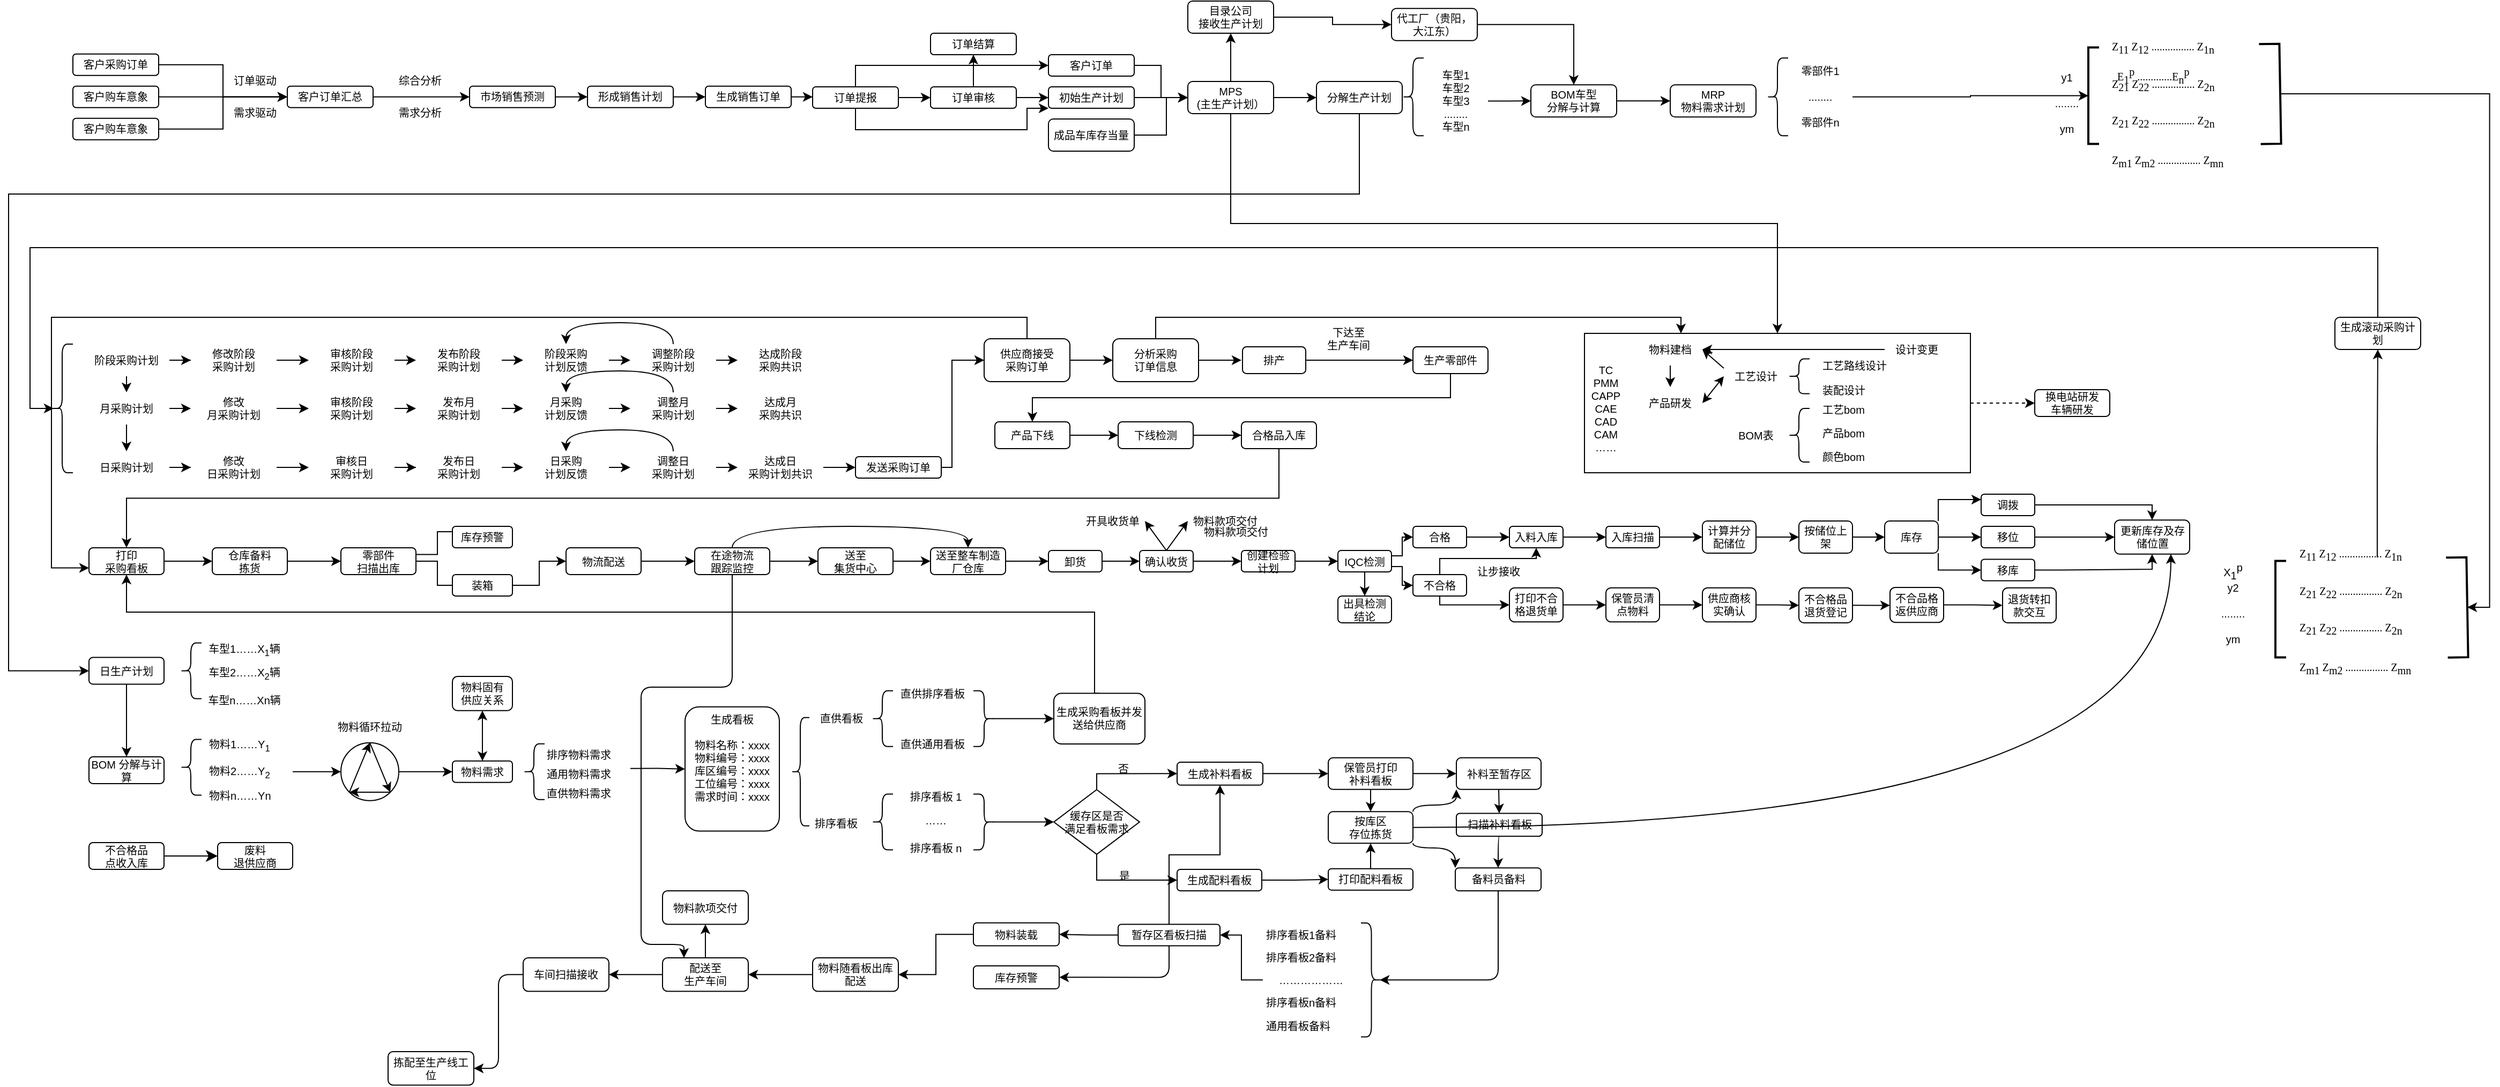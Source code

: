 <mxfile version="20.8.3" type="github">
  <diagram id="C5RBs43oDa-KdzZeNtuy" name="Page-1">
    <mxGraphModel dx="905" dy="1888" grid="1" gridSize="10" guides="1" tooltips="1" connect="1" arrows="1" fold="1" page="1" pageScale="1" pageWidth="827" pageHeight="1169" math="0" shadow="0">
      <root>
        <mxCell id="WIyWlLk6GJQsqaUBKTNV-0" />
        <mxCell id="WIyWlLk6GJQsqaUBKTNV-1" parent="WIyWlLk6GJQsqaUBKTNV-0" />
        <mxCell id="sxWZpPEsp6KU3jiY7LQL-4" style="edgeStyle=orthogonalEdgeStyle;rounded=0;orthogonalLoop=1;jettySize=auto;html=1;exitX=1;exitY=0.5;exitDx=0;exitDy=0;entryX=0;entryY=0.5;entryDx=0;entryDy=0;fontSize=10;" parent="WIyWlLk6GJQsqaUBKTNV-1" source="WIyWlLk6GJQsqaUBKTNV-3" target="sxWZpPEsp6KU3jiY7LQL-2" edge="1">
          <mxGeometry relative="1" as="geometry" />
        </mxCell>
        <mxCell id="WIyWlLk6GJQsqaUBKTNV-3" value="客户采购订单" style="rounded=1;whiteSpace=wrap;html=1;fontSize=10;glass=0;strokeWidth=1;shadow=0;" parent="WIyWlLk6GJQsqaUBKTNV-1" vertex="1">
          <mxGeometry x="70" y="-70.62" width="80" height="20" as="geometry" />
        </mxCell>
        <mxCell id="WIyWlLk6GJQsqaUBKTNV-4" value="Yes" style="rounded=0;html=1;jettySize=auto;orthogonalLoop=1;fontSize=11;endArrow=block;endFill=0;endSize=8;strokeWidth=1;shadow=0;labelBackgroundColor=none;edgeStyle=orthogonalEdgeStyle;" parent="WIyWlLk6GJQsqaUBKTNV-1" edge="1">
          <mxGeometry y="20" relative="1" as="geometry">
            <mxPoint as="offset" />
            <mxPoint x="220" y="250" as="sourcePoint" />
          </mxGeometry>
        </mxCell>
        <mxCell id="WIyWlLk6GJQsqaUBKTNV-5" value="No" style="edgeStyle=orthogonalEdgeStyle;rounded=0;html=1;jettySize=auto;orthogonalLoop=1;fontSize=11;endArrow=block;endFill=0;endSize=8;strokeWidth=1;shadow=0;labelBackgroundColor=none;" parent="WIyWlLk6GJQsqaUBKTNV-1" edge="1">
          <mxGeometry y="10" relative="1" as="geometry">
            <mxPoint as="offset" />
            <mxPoint x="270" y="210" as="sourcePoint" />
          </mxGeometry>
        </mxCell>
        <mxCell id="WIyWlLk6GJQsqaUBKTNV-8" value="No" style="rounded=0;html=1;jettySize=auto;orthogonalLoop=1;fontSize=11;endArrow=block;endFill=0;endSize=8;strokeWidth=1;shadow=0;labelBackgroundColor=none;edgeStyle=orthogonalEdgeStyle;" parent="WIyWlLk6GJQsqaUBKTNV-1" edge="1">
          <mxGeometry x="0.333" y="20" relative="1" as="geometry">
            <mxPoint as="offset" />
            <mxPoint x="220" y="370" as="sourcePoint" />
          </mxGeometry>
        </mxCell>
        <mxCell id="WIyWlLk6GJQsqaUBKTNV-9" value="Yes" style="edgeStyle=orthogonalEdgeStyle;rounded=0;html=1;jettySize=auto;orthogonalLoop=1;fontSize=11;endArrow=block;endFill=0;endSize=8;strokeWidth=1;shadow=0;labelBackgroundColor=none;" parent="WIyWlLk6GJQsqaUBKTNV-1" edge="1">
          <mxGeometry y="10" relative="1" as="geometry">
            <mxPoint as="offset" />
            <mxPoint x="320" y="330" as="targetPoint" />
          </mxGeometry>
        </mxCell>
        <mxCell id="sxWZpPEsp6KU3jiY7LQL-5" style="edgeStyle=orthogonalEdgeStyle;rounded=0;orthogonalLoop=1;jettySize=auto;html=1;exitX=1;exitY=0.5;exitDx=0;exitDy=0;entryX=1;entryY=1;entryDx=0;entryDy=0;fontSize=10;" parent="WIyWlLk6GJQsqaUBKTNV-1" source="sxWZpPEsp6KU3jiY7LQL-0" target="sxWZpPEsp6KU3jiY7LQL-7" edge="1">
          <mxGeometry relative="1" as="geometry">
            <mxPoint x="240" y="-30.62" as="targetPoint" />
            <Array as="points">
              <mxPoint x="210" y="-30.62" />
              <mxPoint x="210" y="-30.62" />
            </Array>
          </mxGeometry>
        </mxCell>
        <mxCell id="sxWZpPEsp6KU3jiY7LQL-0" value="客户购车意象" style="rounded=1;whiteSpace=wrap;html=1;fontSize=10;glass=0;strokeWidth=1;shadow=0;" parent="WIyWlLk6GJQsqaUBKTNV-1" vertex="1">
          <mxGeometry x="70" y="-40.62" width="80" height="20" as="geometry" />
        </mxCell>
        <mxCell id="sxWZpPEsp6KU3jiY7LQL-6" style="edgeStyle=orthogonalEdgeStyle;rounded=0;orthogonalLoop=1;jettySize=auto;html=1;exitX=1;exitY=0.5;exitDx=0;exitDy=0;entryX=1;entryY=1;entryDx=0;entryDy=0;fontSize=10;" parent="WIyWlLk6GJQsqaUBKTNV-1" source="sxWZpPEsp6KU3jiY7LQL-1" target="sxWZpPEsp6KU3jiY7LQL-7" edge="1">
          <mxGeometry relative="1" as="geometry">
            <mxPoint x="240" y="-30.62" as="targetPoint" />
            <Array as="points">
              <mxPoint x="210" y="-0.62" />
              <mxPoint x="210" y="-30.62" />
            </Array>
          </mxGeometry>
        </mxCell>
        <mxCell id="sxWZpPEsp6KU3jiY7LQL-1" value="客户购车意象" style="rounded=1;whiteSpace=wrap;html=1;fontSize=10;glass=0;strokeWidth=1;shadow=0;" parent="WIyWlLk6GJQsqaUBKTNV-1" vertex="1">
          <mxGeometry x="70" y="-10.62" width="80" height="20" as="geometry" />
        </mxCell>
        <mxCell id="sxWZpPEsp6KU3jiY7LQL-10" style="edgeStyle=orthogonalEdgeStyle;rounded=0;orthogonalLoop=1;jettySize=auto;html=1;exitX=1;exitY=0.5;exitDx=0;exitDy=0;entryX=0;entryY=0.5;entryDx=0;entryDy=0;fontSize=10;" parent="WIyWlLk6GJQsqaUBKTNV-1" source="sxWZpPEsp6KU3jiY7LQL-2" target="sxWZpPEsp6KU3jiY7LQL-9" edge="1">
          <mxGeometry relative="1" as="geometry" />
        </mxCell>
        <mxCell id="sxWZpPEsp6KU3jiY7LQL-2" value="客户订单汇总" style="rounded=1;whiteSpace=wrap;html=1;fontSize=10;glass=0;strokeWidth=1;shadow=0;" parent="WIyWlLk6GJQsqaUBKTNV-1" vertex="1">
          <mxGeometry x="270" y="-40.62" width="80" height="20" as="geometry" />
        </mxCell>
        <mxCell id="sxWZpPEsp6KU3jiY7LQL-7" value="订单驱动" style="text;html=1;strokeColor=none;fillColor=none;align=center;verticalAlign=middle;whiteSpace=wrap;rounded=0;fontSize=10;" parent="WIyWlLk6GJQsqaUBKTNV-1" vertex="1">
          <mxGeometry x="210" y="-60.62" width="60" height="30" as="geometry" />
        </mxCell>
        <mxCell id="eawYr1RKU0Vx4EdxSpLG-5" style="edgeStyle=orthogonalEdgeStyle;rounded=0;orthogonalLoop=1;jettySize=auto;html=1;exitX=1;exitY=0;exitDx=0;exitDy=0;entryX=0;entryY=0.5;entryDx=0;entryDy=0;fontSize=10;" parent="WIyWlLk6GJQsqaUBKTNV-1" source="sxWZpPEsp6KU3jiY7LQL-8" target="sxWZpPEsp6KU3jiY7LQL-2" edge="1">
          <mxGeometry relative="1" as="geometry" />
        </mxCell>
        <mxCell id="sxWZpPEsp6KU3jiY7LQL-8" value="需求驱动" style="text;html=1;strokeColor=none;fillColor=none;align=center;verticalAlign=middle;whiteSpace=wrap;rounded=0;fontSize=10;" parent="WIyWlLk6GJQsqaUBKTNV-1" vertex="1">
          <mxGeometry x="210" y="-30.62" width="60" height="30" as="geometry" />
        </mxCell>
        <mxCell id="67DfNJz796cae_3MI913-1" value="" style="edgeStyle=orthogonalEdgeStyle;rounded=0;orthogonalLoop=1;jettySize=auto;html=1;entryX=0;entryY=0.5;entryDx=0;entryDy=0;fontSize=10;" parent="WIyWlLk6GJQsqaUBKTNV-1" source="sxWZpPEsp6KU3jiY7LQL-9" target="67DfNJz796cae_3MI913-2" edge="1">
          <mxGeometry relative="1" as="geometry">
            <mxPoint x="560" y="-30.62" as="targetPoint" />
          </mxGeometry>
        </mxCell>
        <mxCell id="sxWZpPEsp6KU3jiY7LQL-9" value="市场销售预测" style="rounded=1;whiteSpace=wrap;html=1;fontSize=10;glass=0;strokeWidth=1;shadow=0;" parent="WIyWlLk6GJQsqaUBKTNV-1" vertex="1">
          <mxGeometry x="440" y="-40.62" width="80" height="20" as="geometry" />
        </mxCell>
        <mxCell id="sxWZpPEsp6KU3jiY7LQL-11" value="综合分析" style="text;html=1;strokeColor=none;fillColor=none;align=center;verticalAlign=middle;whiteSpace=wrap;rounded=0;fontSize=10;" parent="WIyWlLk6GJQsqaUBKTNV-1" vertex="1">
          <mxGeometry x="364" y="-60.62" width="60" height="30" as="geometry" />
        </mxCell>
        <mxCell id="sxWZpPEsp6KU3jiY7LQL-12" value="需求分析" style="text;html=1;strokeColor=none;fillColor=none;align=center;verticalAlign=middle;whiteSpace=wrap;rounded=0;fontSize=10;" parent="WIyWlLk6GJQsqaUBKTNV-1" vertex="1">
          <mxGeometry x="364" y="-30.62" width="60" height="30" as="geometry" />
        </mxCell>
        <mxCell id="67DfNJz796cae_3MI913-4" style="edgeStyle=orthogonalEdgeStyle;rounded=0;orthogonalLoop=1;jettySize=auto;html=1;exitX=1;exitY=0.5;exitDx=0;exitDy=0;entryX=0;entryY=0.5;entryDx=0;entryDy=0;fontSize=10;" parent="WIyWlLk6GJQsqaUBKTNV-1" source="67DfNJz796cae_3MI913-2" target="67DfNJz796cae_3MI913-3" edge="1">
          <mxGeometry relative="1" as="geometry" />
        </mxCell>
        <mxCell id="67DfNJz796cae_3MI913-2" value="形成销售计划" style="rounded=1;whiteSpace=wrap;html=1;fontSize=10;glass=0;strokeWidth=1;shadow=0;" parent="WIyWlLk6GJQsqaUBKTNV-1" vertex="1">
          <mxGeometry x="550" y="-40.62" width="80" height="20" as="geometry" />
        </mxCell>
        <mxCell id="67DfNJz796cae_3MI913-8" style="edgeStyle=orthogonalEdgeStyle;rounded=0;orthogonalLoop=1;jettySize=auto;html=1;exitX=1;exitY=0.5;exitDx=0;exitDy=0;entryX=0;entryY=0.5;entryDx=0;entryDy=0;fontSize=10;" parent="WIyWlLk6GJQsqaUBKTNV-1" source="67DfNJz796cae_3MI913-3" target="67DfNJz796cae_3MI913-6" edge="1">
          <mxGeometry relative="1" as="geometry" />
        </mxCell>
        <mxCell id="67DfNJz796cae_3MI913-3" value="生成销售订单" style="rounded=1;whiteSpace=wrap;html=1;fontSize=10;glass=0;strokeWidth=1;shadow=0;" parent="WIyWlLk6GJQsqaUBKTNV-1" vertex="1">
          <mxGeometry x="660" y="-40.62" width="80" height="20" as="geometry" />
        </mxCell>
        <mxCell id="67DfNJz796cae_3MI913-10" style="edgeStyle=orthogonalEdgeStyle;rounded=0;orthogonalLoop=1;jettySize=auto;html=1;exitX=1;exitY=0.5;exitDx=0;exitDy=0;entryX=0;entryY=0.5;entryDx=0;entryDy=0;fontSize=10;" parent="WIyWlLk6GJQsqaUBKTNV-1" source="67DfNJz796cae_3MI913-6" target="67DfNJz796cae_3MI913-9" edge="1">
          <mxGeometry relative="1" as="geometry" />
        </mxCell>
        <mxCell id="67DfNJz796cae_3MI913-17" style="edgeStyle=orthogonalEdgeStyle;rounded=0;orthogonalLoop=1;jettySize=auto;html=1;exitX=0.5;exitY=0;exitDx=0;exitDy=0;entryX=0;entryY=0.5;entryDx=0;entryDy=0;fontSize=10;" parent="WIyWlLk6GJQsqaUBKTNV-1" source="67DfNJz796cae_3MI913-6" target="67DfNJz796cae_3MI913-15" edge="1">
          <mxGeometry relative="1" as="geometry" />
        </mxCell>
        <mxCell id="67DfNJz796cae_3MI913-18" style="edgeStyle=orthogonalEdgeStyle;rounded=0;orthogonalLoop=1;jettySize=auto;html=1;exitX=0.5;exitY=1;exitDx=0;exitDy=0;entryX=0;entryY=1;entryDx=0;entryDy=0;fontSize=10;" parent="WIyWlLk6GJQsqaUBKTNV-1" source="67DfNJz796cae_3MI913-6" target="67DfNJz796cae_3MI913-13" edge="1">
          <mxGeometry relative="1" as="geometry">
            <mxPoint x="970" y="-20.0" as="targetPoint" />
            <Array as="points">
              <mxPoint x="800" y="-3.553e-15" />
              <mxPoint x="960" y="-3.553e-15" />
              <mxPoint x="960" y="-20.0" />
            </Array>
          </mxGeometry>
        </mxCell>
        <mxCell id="67DfNJz796cae_3MI913-6" value="订单提报" style="rounded=1;whiteSpace=wrap;html=1;fontSize=10;glass=0;strokeWidth=1;shadow=0;" parent="WIyWlLk6GJQsqaUBKTNV-1" vertex="1">
          <mxGeometry x="760" y="-40" width="80" height="20" as="geometry" />
        </mxCell>
        <mxCell id="67DfNJz796cae_3MI913-12" style="edgeStyle=orthogonalEdgeStyle;rounded=0;orthogonalLoop=1;jettySize=auto;html=1;exitX=0.5;exitY=0;exitDx=0;exitDy=0;entryX=0.5;entryY=1;entryDx=0;entryDy=0;fontSize=10;" parent="WIyWlLk6GJQsqaUBKTNV-1" source="67DfNJz796cae_3MI913-9" target="67DfNJz796cae_3MI913-11" edge="1">
          <mxGeometry relative="1" as="geometry" />
        </mxCell>
        <mxCell id="67DfNJz796cae_3MI913-14" style="edgeStyle=orthogonalEdgeStyle;rounded=0;orthogonalLoop=1;jettySize=auto;html=1;exitX=1;exitY=0.5;exitDx=0;exitDy=0;entryX=0;entryY=0.5;entryDx=0;entryDy=0;fontSize=10;" parent="WIyWlLk6GJQsqaUBKTNV-1" source="67DfNJz796cae_3MI913-9" target="67DfNJz796cae_3MI913-13" edge="1">
          <mxGeometry relative="1" as="geometry" />
        </mxCell>
        <mxCell id="67DfNJz796cae_3MI913-9" value="订单审核" style="rounded=1;whiteSpace=wrap;html=1;fontSize=10;glass=0;strokeWidth=1;shadow=0;" parent="WIyWlLk6GJQsqaUBKTNV-1" vertex="1">
          <mxGeometry x="870" y="-40" width="80" height="20" as="geometry" />
        </mxCell>
        <mxCell id="67DfNJz796cae_3MI913-11" value="订单结算" style="rounded=1;whiteSpace=wrap;html=1;fontSize=10;glass=0;strokeWidth=1;shadow=0;" parent="WIyWlLk6GJQsqaUBKTNV-1" vertex="1">
          <mxGeometry x="870" y="-90" width="80" height="20" as="geometry" />
        </mxCell>
        <mxCell id="67DfNJz796cae_3MI913-22" style="edgeStyle=orthogonalEdgeStyle;rounded=0;orthogonalLoop=1;jettySize=auto;html=1;exitX=1;exitY=0.5;exitDx=0;exitDy=0;fontSize=10;" parent="WIyWlLk6GJQsqaUBKTNV-1" source="67DfNJz796cae_3MI913-13" edge="1">
          <mxGeometry relative="1" as="geometry">
            <mxPoint x="1110" y="-30" as="targetPoint" />
          </mxGeometry>
        </mxCell>
        <mxCell id="67DfNJz796cae_3MI913-13" value="初始生产计划" style="rounded=1;whiteSpace=wrap;html=1;fontSize=10;glass=0;strokeWidth=1;shadow=0;" parent="WIyWlLk6GJQsqaUBKTNV-1" vertex="1">
          <mxGeometry x="980" y="-40" width="80" height="20" as="geometry" />
        </mxCell>
        <mxCell id="67DfNJz796cae_3MI913-21" style="edgeStyle=orthogonalEdgeStyle;rounded=0;orthogonalLoop=1;jettySize=auto;html=1;exitX=1;exitY=0.5;exitDx=0;exitDy=0;entryX=0;entryY=0.5;entryDx=0;entryDy=0;fontSize=10;" parent="WIyWlLk6GJQsqaUBKTNV-1" source="67DfNJz796cae_3MI913-15" target="67DfNJz796cae_3MI913-20" edge="1">
          <mxGeometry relative="1" as="geometry" />
        </mxCell>
        <mxCell id="67DfNJz796cae_3MI913-15" value="客户订单" style="rounded=1;whiteSpace=wrap;html=1;fontSize=10;glass=0;strokeWidth=1;shadow=0;" parent="WIyWlLk6GJQsqaUBKTNV-1" vertex="1">
          <mxGeometry x="980" y="-70" width="80" height="20" as="geometry" />
        </mxCell>
        <mxCell id="67DfNJz796cae_3MI913-23" style="edgeStyle=orthogonalEdgeStyle;rounded=0;orthogonalLoop=1;jettySize=auto;html=1;exitX=1;exitY=0.5;exitDx=0;exitDy=0;fontSize=10;" parent="WIyWlLk6GJQsqaUBKTNV-1" source="67DfNJz796cae_3MI913-16" edge="1">
          <mxGeometry relative="1" as="geometry">
            <mxPoint x="1110" y="-30" as="targetPoint" />
            <Array as="points">
              <mxPoint x="1090" y="5.0" />
              <mxPoint x="1090" y="-30" />
            </Array>
          </mxGeometry>
        </mxCell>
        <mxCell id="67DfNJz796cae_3MI913-16" value="成品车库存当量" style="rounded=1;whiteSpace=wrap;html=1;fontSize=10;glass=0;strokeWidth=1;shadow=0;" parent="WIyWlLk6GJQsqaUBKTNV-1" vertex="1">
          <mxGeometry x="980" y="-10.0" width="80" height="30" as="geometry" />
        </mxCell>
        <mxCell id="67DfNJz796cae_3MI913-25" style="edgeStyle=orthogonalEdgeStyle;rounded=0;orthogonalLoop=1;jettySize=auto;html=1;exitX=0.5;exitY=0;exitDx=0;exitDy=0;entryX=0.5;entryY=1;entryDx=0;entryDy=0;fontSize=10;" parent="WIyWlLk6GJQsqaUBKTNV-1" source="67DfNJz796cae_3MI913-20" target="67DfNJz796cae_3MI913-24" edge="1">
          <mxGeometry relative="1" as="geometry" />
        </mxCell>
        <mxCell id="67DfNJz796cae_3MI913-29" style="edgeStyle=orthogonalEdgeStyle;rounded=0;orthogonalLoop=1;jettySize=auto;html=1;exitX=1;exitY=0.5;exitDx=0;exitDy=0;entryX=0;entryY=0.5;entryDx=0;entryDy=0;fontSize=10;" parent="WIyWlLk6GJQsqaUBKTNV-1" source="67DfNJz796cae_3MI913-20" target="67DfNJz796cae_3MI913-28" edge="1">
          <mxGeometry relative="1" as="geometry" />
        </mxCell>
        <mxCell id="eawYr1RKU0Vx4EdxSpLG-9" style="edgeStyle=orthogonalEdgeStyle;rounded=0;orthogonalLoop=1;jettySize=auto;html=1;exitX=0.5;exitY=1;exitDx=0;exitDy=0;fontSize=10;" parent="WIyWlLk6GJQsqaUBKTNV-1" source="67DfNJz796cae_3MI913-20" target="y5j1Sjd7mTi9s52NVVIf-0" edge="1">
          <mxGeometry relative="1" as="geometry" />
        </mxCell>
        <mxCell id="67DfNJz796cae_3MI913-20" value="MPS&lt;br style=&quot;font-size: 10px;&quot;&gt;(主生产计划）" style="rounded=1;whiteSpace=wrap;html=1;fontSize=10;glass=0;strokeWidth=1;shadow=0;" parent="WIyWlLk6GJQsqaUBKTNV-1" vertex="1">
          <mxGeometry x="1110" y="-45" width="80" height="30" as="geometry" />
        </mxCell>
        <mxCell id="67DfNJz796cae_3MI913-27" style="edgeStyle=orthogonalEdgeStyle;rounded=0;orthogonalLoop=1;jettySize=auto;html=1;exitX=1;exitY=0.5;exitDx=0;exitDy=0;entryX=0;entryY=0.5;entryDx=0;entryDy=0;fontSize=10;" parent="WIyWlLk6GJQsqaUBKTNV-1" source="67DfNJz796cae_3MI913-24" target="67DfNJz796cae_3MI913-26" edge="1">
          <mxGeometry relative="1" as="geometry" />
        </mxCell>
        <mxCell id="67DfNJz796cae_3MI913-24" value="目录公司&lt;br style=&quot;font-size: 10px;&quot;&gt;接收生产计划" style="rounded=1;whiteSpace=wrap;html=1;fontSize=10;glass=0;strokeWidth=1;shadow=0;" parent="WIyWlLk6GJQsqaUBKTNV-1" vertex="1">
          <mxGeometry x="1110" y="-120" width="80" height="30" as="geometry" />
        </mxCell>
        <mxCell id="67DfNJz796cae_3MI913-34" style="edgeStyle=orthogonalEdgeStyle;rounded=0;orthogonalLoop=1;jettySize=auto;html=1;exitX=1;exitY=0.5;exitDx=0;exitDy=0;entryX=0.5;entryY=0;entryDx=0;entryDy=0;fontSize=10;" parent="WIyWlLk6GJQsqaUBKTNV-1" source="67DfNJz796cae_3MI913-26" target="67DfNJz796cae_3MI913-33" edge="1">
          <mxGeometry relative="1" as="geometry" />
        </mxCell>
        <mxCell id="67DfNJz796cae_3MI913-26" value="代工厂（贵阳，大江东）" style="rounded=1;whiteSpace=wrap;html=1;fontSize=10;glass=0;strokeWidth=1;shadow=0;" parent="WIyWlLk6GJQsqaUBKTNV-1" vertex="1">
          <mxGeometry x="1300" y="-113.12" width="80" height="30" as="geometry" />
        </mxCell>
        <mxCell id="zZjkPSDoIZH02agbE9ui-63" style="edgeStyle=orthogonalEdgeStyle;rounded=0;orthogonalLoop=1;jettySize=auto;html=1;exitX=0.5;exitY=1;exitDx=0;exitDy=0;entryX=0;entryY=0.5;entryDx=0;entryDy=0;fontSize=10;" parent="WIyWlLk6GJQsqaUBKTNV-1" source="67DfNJz796cae_3MI913-28" target="zZjkPSDoIZH02agbE9ui-62" edge="1">
          <mxGeometry relative="1" as="geometry">
            <Array as="points">
              <mxPoint x="1270" y="60" />
              <mxPoint x="10" y="60" />
              <mxPoint x="10" y="505" />
            </Array>
          </mxGeometry>
        </mxCell>
        <mxCell id="67DfNJz796cae_3MI913-28" value="分解生产计划" style="rounded=1;whiteSpace=wrap;html=1;fontSize=10;glass=0;strokeWidth=1;shadow=0;" parent="WIyWlLk6GJQsqaUBKTNV-1" vertex="1">
          <mxGeometry x="1230" y="-45.0" width="80" height="30" as="geometry" />
        </mxCell>
        <mxCell id="67DfNJz796cae_3MI913-31" value="" style="shape=curlyBracket;whiteSpace=wrap;html=1;rounded=1;labelPosition=left;verticalLabelPosition=middle;align=right;verticalAlign=middle;size=0.5;fontSize=10;" parent="WIyWlLk6GJQsqaUBKTNV-1" vertex="1">
          <mxGeometry x="1310" y="-66.87" width="20" height="72.5" as="geometry" />
        </mxCell>
        <mxCell id="67DfNJz796cae_3MI913-37" style="edgeStyle=orthogonalEdgeStyle;rounded=0;orthogonalLoop=1;jettySize=auto;html=1;exitX=1;exitY=0.5;exitDx=0;exitDy=0;entryX=0;entryY=0.5;entryDx=0;entryDy=0;fontSize=10;" parent="WIyWlLk6GJQsqaUBKTNV-1" source="67DfNJz796cae_3MI913-32" target="67DfNJz796cae_3MI913-33" edge="1">
          <mxGeometry relative="1" as="geometry" />
        </mxCell>
        <mxCell id="67DfNJz796cae_3MI913-32" value="车型1&lt;br style=&quot;font-size: 10px;&quot;&gt;车型2&lt;br style=&quot;font-size: 10px;&quot;&gt;车型3&lt;br style=&quot;font-size: 10px;&quot;&gt;........&lt;br style=&quot;font-size: 10px;&quot;&gt;车型n" style="text;html=1;strokeColor=none;fillColor=none;align=center;verticalAlign=middle;whiteSpace=wrap;rounded=0;fontSize=10;" parent="WIyWlLk6GJQsqaUBKTNV-1" vertex="1">
          <mxGeometry x="1330" y="-66.75" width="60" height="80" as="geometry" />
        </mxCell>
        <mxCell id="67DfNJz796cae_3MI913-40" style="edgeStyle=orthogonalEdgeStyle;rounded=0;orthogonalLoop=1;jettySize=auto;html=1;exitX=1;exitY=0.5;exitDx=0;exitDy=0;entryX=0;entryY=0.5;entryDx=0;entryDy=0;fontSize=10;" parent="WIyWlLk6GJQsqaUBKTNV-1" source="67DfNJz796cae_3MI913-33" target="67DfNJz796cae_3MI913-39" edge="1">
          <mxGeometry relative="1" as="geometry" />
        </mxCell>
        <mxCell id="67DfNJz796cae_3MI913-33" value="BOM车型&lt;br style=&quot;font-size: 10px;&quot;&gt;分解与计算" style="rounded=1;whiteSpace=wrap;html=1;fontSize=10;glass=0;strokeWidth=1;shadow=0;" parent="WIyWlLk6GJQsqaUBKTNV-1" vertex="1">
          <mxGeometry x="1430" y="-41.87" width="80" height="30" as="geometry" />
        </mxCell>
        <mxCell id="67DfNJz796cae_3MI913-39" value="MRP&lt;br style=&quot;font-size: 10px;&quot;&gt;物料需求计划" style="rounded=1;whiteSpace=wrap;html=1;fontSize=10;glass=0;strokeWidth=1;shadow=0;" parent="WIyWlLk6GJQsqaUBKTNV-1" vertex="1">
          <mxGeometry x="1560" y="-41.87" width="80" height="30" as="geometry" />
        </mxCell>
        <mxCell id="67DfNJz796cae_3MI913-41" value="" style="shape=curlyBracket;whiteSpace=wrap;html=1;rounded=1;labelPosition=left;verticalLabelPosition=middle;align=right;verticalAlign=middle;size=0.5;fontSize=10;" parent="WIyWlLk6GJQsqaUBKTNV-1" vertex="1">
          <mxGeometry x="1650" y="-66.87" width="20" height="72.5" as="geometry" />
        </mxCell>
        <mxCell id="67DfNJz796cae_3MI913-44" style="edgeStyle=orthogonalEdgeStyle;rounded=0;orthogonalLoop=1;jettySize=auto;html=1;exitX=1;exitY=0.5;exitDx=0;exitDy=0;entryX=0;entryY=0.5;entryDx=0;entryDy=0;entryPerimeter=0;fontSize=10;" parent="WIyWlLk6GJQsqaUBKTNV-1" source="67DfNJz796cae_3MI913-42" target="67DfNJz796cae_3MI913-43" edge="1">
          <mxGeometry relative="1" as="geometry">
            <mxPoint x="1800" y="111" as="targetPoint" />
          </mxGeometry>
        </mxCell>
        <mxCell id="67DfNJz796cae_3MI913-42" value="零部件1&lt;br style=&quot;font-size: 10px;&quot;&gt;&lt;br style=&quot;font-size: 10px;&quot;&gt;........&lt;br style=&quot;font-size: 10px;&quot;&gt;&lt;br style=&quot;font-size: 10px;&quot;&gt;零部件n" style="text;html=1;strokeColor=none;fillColor=none;align=center;verticalAlign=middle;whiteSpace=wrap;rounded=0;fontSize=10;" parent="WIyWlLk6GJQsqaUBKTNV-1" vertex="1">
          <mxGeometry x="1670" y="-70.62" width="60" height="80" as="geometry" />
        </mxCell>
        <mxCell id="67DfNJz796cae_3MI913-43" value="" style="strokeWidth=2;html=1;shape=mxgraph.flowchart.annotation_1;align=left;pointerEvents=1;fontSize=10;" parent="WIyWlLk6GJQsqaUBKTNV-1" vertex="1">
          <mxGeometry x="1950" y="-76.75" width="10" height="90" as="geometry" />
        </mxCell>
        <mxCell id="67DfNJz796cae_3MI913-45" value="y1&lt;br style=&quot;font-size: 10px;&quot;&gt;&lt;br style=&quot;font-size: 10px;&quot;&gt;........&lt;br style=&quot;font-size: 10px;&quot;&gt;&lt;br style=&quot;font-size: 10px;&quot;&gt;ym" style="text;html=1;strokeColor=none;fillColor=none;align=center;verticalAlign=middle;whiteSpace=wrap;rounded=0;fontSize=10;" parent="WIyWlLk6GJQsqaUBKTNV-1" vertex="1">
          <mxGeometry x="1910" y="-64.87" width="40" height="80" as="geometry" />
        </mxCell>
        <mxCell id="67DfNJz796cae_3MI913-46" value="&lt;p style=&quot;margin: 0cm; font-family: DengXian; font-size: 10px;&quot; class=&quot;MsoNormal&quot;&gt;&lt;font style=&quot;font-size: 10px;&quot;&gt;&lt;span style=&quot;font-size: 10px;&quot; lang=&quot;EN-US&quot;&gt;E&lt;sub style=&quot;font-size: 10px;&quot;&gt;1&lt;/sub&gt;&lt;/span&gt;&lt;span style=&quot;font-size: 10px;&quot; lang=&quot;EN-US&quot;&gt;&lt;sup style=&quot;font-size: 10px;&quot;&gt;p &lt;/sup&gt;.............E&lt;sub style=&quot;font-size: 10px;&quot;&gt;n&lt;/sub&gt;&lt;sup style=&quot;font-size: 10px;&quot;&gt;p&lt;/sup&gt;&lt;/span&gt;&lt;/font&gt;&lt;span style=&quot;font-size: 10px;&quot; lang=&quot;EN-US&quot;&gt;&lt;/span&gt;&lt;/p&gt;" style="text;html=1;strokeColor=none;fillColor=none;align=left;verticalAlign=middle;whiteSpace=wrap;rounded=0;fontSize=10;" parent="WIyWlLk6GJQsqaUBKTNV-1" vertex="1">
          <mxGeometry x="1974.5" y="-75" width="90" height="50" as="geometry" />
        </mxCell>
        <mxCell id="67DfNJz796cae_3MI913-47" value="&lt;p style=&quot;margin: 0cm; font-family: DengXian; font-size: 10px;&quot; class=&quot;MsoNormal&quot;&gt;&lt;font style=&quot;font-size: 10px;&quot;&gt;&lt;span style=&quot;font-size: 10px;&quot; lang=&quot;EN-US&quot;&gt;Z&lt;sub style=&quot;font-size: 10px;&quot;&gt;11&lt;/sub&gt;&lt;/span&gt;&lt;span style=&quot;font-size: 10px;&quot; lang=&quot;EN-US&quot;&gt;&lt;sup style=&quot;font-size: 10px;&quot;&gt;&amp;nbsp;&lt;/sup&gt;&lt;/span&gt;&lt;/font&gt;&lt;span style=&quot;background-color: initial; font-size: 10px;&quot;&gt;Z&lt;sub style=&quot;font-size: 10px;&quot;&gt;12 &lt;/sub&gt;................ Z&lt;sub style=&quot;font-size: 10px;&quot;&gt;1n&lt;/sub&gt;&lt;/span&gt;&lt;/p&gt;&lt;p style=&quot;margin: 0cm; font-family: DengXian; font-size: 10px;&quot; class=&quot;MsoNormal&quot;&gt;&lt;span style=&quot;background-color: initial; font-size: 10px;&quot;&gt;&lt;sub style=&quot;font-size: 10px;&quot;&gt;&lt;br style=&quot;font-size: 10px;&quot;&gt;&lt;/sub&gt;&lt;/span&gt;&lt;/p&gt;&lt;p style=&quot;margin: 0cm; font-family: DengXian; font-size: 10px;&quot; class=&quot;MsoNormal&quot;&gt;&lt;font style=&quot;border-color: var(--border-color); font-size: 10px;&quot;&gt;&lt;span style=&quot;border-color: var(--border-color); font-size: 10px;&quot; lang=&quot;EN-US&quot;&gt;Z&lt;sub style=&quot;border-color: var(--border-color); font-size: 10px;&quot;&gt;21&lt;/sub&gt;&lt;/span&gt;&lt;span style=&quot;border-color: var(--border-color); font-size: 10px;&quot; lang=&quot;EN-US&quot;&gt;&lt;sup style=&quot;border-color: var(--border-color); font-size: 10px;&quot;&gt;&amp;nbsp;&lt;/sup&gt;&lt;/span&gt;&lt;/font&gt;&lt;span style=&quot;border-color: var(--border-color); background-color: initial; font-size: 10px;&quot;&gt;Z&lt;sub style=&quot;border-color: var(--border-color); font-size: 10px;&quot;&gt;22&amp;nbsp;&lt;/sub&gt;................ Z&lt;sub style=&quot;border-color: var(--border-color); font-size: 10px;&quot;&gt;2n&lt;/sub&gt;&lt;/span&gt;&lt;/p&gt;&lt;p style=&quot;margin: 0cm; font-family: DengXian; font-size: 10px;&quot; class=&quot;MsoNormal&quot;&gt;&lt;span style=&quot;border-color: var(--border-color); background-color: initial; font-size: 10px;&quot;&gt;&lt;sub style=&quot;border-color: var(--border-color); font-size: 10px;&quot;&gt;&lt;br style=&quot;font-size: 10px;&quot;&gt;&lt;/sub&gt;&lt;/span&gt;&lt;/p&gt;&lt;p style=&quot;margin: 0cm; font-family: DengXian; font-size: 10px;&quot; class=&quot;MsoNormal&quot;&gt;&lt;span style=&quot;border-color: var(--border-color); background-color: initial; font-size: 10px;&quot;&gt;&lt;sub style=&quot;border-color: var(--border-color); font-size: 10px;&quot;&gt;&lt;font style=&quot;border-color: var(--border-color); font-size: 10px;&quot;&gt;&lt;span style=&quot;border-color: var(--border-color); font-size: 10px;&quot; lang=&quot;EN-US&quot;&gt;Z&lt;sub style=&quot;border-color: var(--border-color); font-size: 10px;&quot;&gt;21&lt;/sub&gt;&lt;/span&gt;&lt;span style=&quot;border-color: var(--border-color); font-size: 10px;&quot; lang=&quot;EN-US&quot;&gt;&lt;sup style=&quot;border-color: var(--border-color); font-size: 10px;&quot;&gt;&amp;nbsp;&lt;/sup&gt;&lt;/span&gt;&lt;/font&gt;&lt;span style=&quot;border-color: var(--border-color); font-size: 10px; background-color: initial;&quot;&gt;Z&lt;sub style=&quot;border-color: var(--border-color); font-size: 10px;&quot;&gt;22&amp;nbsp;&lt;/sub&gt;................ Z&lt;sub style=&quot;border-color: var(--border-color); font-size: 10px;&quot;&gt;2n&lt;/sub&gt;&lt;/span&gt;&lt;br style=&quot;font-size: 10px;&quot;&gt;&lt;/sub&gt;&lt;/span&gt;&lt;/p&gt;&lt;p style=&quot;margin: 0cm; font-family: DengXian; font-size: 10px;&quot; class=&quot;MsoNormal&quot;&gt;&lt;span style=&quot;border-color: var(--border-color); background-color: initial; font-size: 10px;&quot;&gt;&lt;sub style=&quot;border-color: var(--border-color); font-size: 10px;&quot;&gt;&lt;span style=&quot;border-color: var(--border-color); font-size: 10px; background-color: initial;&quot;&gt;&lt;sub style=&quot;border-color: var(--border-color); font-size: 10px;&quot;&gt;&lt;br style=&quot;font-size: 10px;&quot;&gt;&lt;/sub&gt;&lt;/span&gt;&lt;/sub&gt;&lt;/span&gt;&lt;/p&gt;&lt;p style=&quot;margin: 0cm; font-family: DengXian; font-size: 10px;&quot; class=&quot;MsoNormal&quot;&gt;&lt;span style=&quot;border-color: var(--border-color); background-color: initial; font-size: 10px;&quot;&gt;&lt;span style=&quot;border-color: var(--border-color); font-size: 10px;&quot;&gt;&lt;span style=&quot;border-color: var(--border-color); font-size: 10px; background-color: initial;&quot;&gt;&lt;span style=&quot;border-color: var(--border-color); font-size: 10px;&quot;&gt;&lt;/span&gt;&lt;/span&gt;&lt;/span&gt;&lt;/span&gt;&lt;/p&gt;&lt;p style=&quot;border-color: var(--border-color); margin: 0cm; font-family: DengXian; font-size: 10px;&quot; class=&quot;MsoNormal&quot;&gt;&lt;span style=&quot;border-color: var(--border-color); background-color: initial; font-size: 10px;&quot;&gt;&lt;sub style=&quot;border-color: var(--border-color); font-size: 10px;&quot;&gt;&lt;font style=&quot;border-color: var(--border-color); font-size: 10px;&quot;&gt;&lt;span style=&quot;border-color: var(--border-color); font-size: 10px;&quot; lang=&quot;EN-US&quot;&gt;Z&lt;sub style=&quot;border-color: var(--border-color); font-size: 10px;&quot;&gt;m1&lt;/sub&gt;&lt;/span&gt;&lt;span style=&quot;border-color: var(--border-color); font-size: 10px;&quot; lang=&quot;EN-US&quot;&gt;&lt;sup style=&quot;border-color: var(--border-color); font-size: 10px;&quot;&gt;&amp;nbsp;&lt;/sup&gt;&lt;/span&gt;&lt;/font&gt;&lt;span style=&quot;border-color: var(--border-color); font-size: 10px; background-color: initial;&quot;&gt;Z&lt;sub style=&quot;border-color: var(--border-color); font-size: 10px;&quot;&gt;m2&amp;nbsp;&lt;/sub&gt;................ Z&lt;sub style=&quot;border-color: var(--border-color); font-size: 10px;&quot;&gt;mn&lt;/sub&gt;&lt;/span&gt;&lt;/sub&gt;&lt;/span&gt;&lt;/p&gt;" style="text;html=1;strokeColor=none;fillColor=none;align=left;verticalAlign=middle;whiteSpace=wrap;rounded=0;fontSize=10;" parent="WIyWlLk6GJQsqaUBKTNV-1" vertex="1">
          <mxGeometry x="1970" y="-66.75" width="150" height="83.75" as="geometry" />
        </mxCell>
        <mxCell id="eawYr1RKU0Vx4EdxSpLG-4" style="edgeStyle=orthogonalEdgeStyle;rounded=0;orthogonalLoop=1;jettySize=auto;html=1;exitX=0;exitY=0.5;exitDx=0;exitDy=0;exitPerimeter=0;entryX=0;entryY=0.5;entryDx=0;entryDy=0;entryPerimeter=0;fontSize=10;" parent="WIyWlLk6GJQsqaUBKTNV-1" source="njYk10X9vC9XWmvO97f1-0" target="eawYr1RKU0Vx4EdxSpLG-2" edge="1">
          <mxGeometry relative="1" as="geometry" />
        </mxCell>
        <mxCell id="njYk10X9vC9XWmvO97f1-0" value="" style="strokeWidth=2;html=1;shape=mxgraph.flowchart.annotation_1;align=left;pointerEvents=1;rotation=-181;fontSize=10;" parent="WIyWlLk6GJQsqaUBKTNV-1" vertex="1">
          <mxGeometry x="2110" y="-80" width="19" height="93.25" as="geometry" />
        </mxCell>
        <mxCell id="njYk10X9vC9XWmvO97f1-2" value="" style="shape=curlyBracket;whiteSpace=wrap;html=1;rounded=1;labelPosition=left;verticalLabelPosition=middle;align=right;verticalAlign=middle;fontSize=10;" parent="WIyWlLk6GJQsqaUBKTNV-1" vertex="1">
          <mxGeometry x="50" y="200" width="20" height="120" as="geometry" />
        </mxCell>
        <mxCell id="w2PkJwAq_LyLqTt0G6Ef-6" style="edgeStyle=orthogonalEdgeStyle;rounded=0;orthogonalLoop=1;jettySize=auto;html=1;exitX=0.5;exitY=1;exitDx=0;exitDy=0;entryX=0.5;entryY=0;entryDx=0;entryDy=0;fontSize=10;" parent="WIyWlLk6GJQsqaUBKTNV-1" source="w2PkJwAq_LyLqTt0G6Ef-0" target="w2PkJwAq_LyLqTt0G6Ef-1" edge="1">
          <mxGeometry relative="1" as="geometry" />
        </mxCell>
        <mxCell id="w2PkJwAq_LyLqTt0G6Ef-20" style="edgeStyle=orthogonalEdgeStyle;rounded=0;orthogonalLoop=1;jettySize=auto;html=1;exitX=1;exitY=0.5;exitDx=0;exitDy=0;fontSize=10;" parent="WIyWlLk6GJQsqaUBKTNV-1" source="w2PkJwAq_LyLqTt0G6Ef-0" target="w2PkJwAq_LyLqTt0G6Ef-3" edge="1">
          <mxGeometry relative="1" as="geometry" />
        </mxCell>
        <mxCell id="w2PkJwAq_LyLqTt0G6Ef-0" value="阶段采购计划" style="text;html=1;strokeColor=none;fillColor=none;align=center;verticalAlign=middle;whiteSpace=wrap;rounded=0;fontSize=10;" parent="WIyWlLk6GJQsqaUBKTNV-1" vertex="1">
          <mxGeometry x="80" y="200" width="80" height="30" as="geometry" />
        </mxCell>
        <mxCell id="w2PkJwAq_LyLqTt0G6Ef-7" style="edgeStyle=orthogonalEdgeStyle;rounded=0;orthogonalLoop=1;jettySize=auto;html=1;exitX=0.5;exitY=1;exitDx=0;exitDy=0;fontSize=10;" parent="WIyWlLk6GJQsqaUBKTNV-1" source="w2PkJwAq_LyLqTt0G6Ef-1" target="w2PkJwAq_LyLqTt0G6Ef-2" edge="1">
          <mxGeometry relative="1" as="geometry" />
        </mxCell>
        <mxCell id="w2PkJwAq_LyLqTt0G6Ef-32" style="edgeStyle=orthogonalEdgeStyle;rounded=0;orthogonalLoop=1;jettySize=auto;html=1;exitX=1;exitY=0.5;exitDx=0;exitDy=0;entryX=0;entryY=0.5;entryDx=0;entryDy=0;strokeColor=default;fontSize=10;" parent="WIyWlLk6GJQsqaUBKTNV-1" source="w2PkJwAq_LyLqTt0G6Ef-1" target="w2PkJwAq_LyLqTt0G6Ef-4" edge="1">
          <mxGeometry relative="1" as="geometry" />
        </mxCell>
        <mxCell id="w2PkJwAq_LyLqTt0G6Ef-1" value="月采购计划" style="text;html=1;strokeColor=none;fillColor=none;align=center;verticalAlign=middle;whiteSpace=wrap;rounded=0;fontSize=10;" parent="WIyWlLk6GJQsqaUBKTNV-1" vertex="1">
          <mxGeometry x="80" y="245" width="80" height="30" as="geometry" />
        </mxCell>
        <mxCell id="w2PkJwAq_LyLqTt0G6Ef-28" style="edgeStyle=orthogonalEdgeStyle;orthogonalLoop=1;jettySize=auto;html=1;exitX=1;exitY=0.5;exitDx=0;exitDy=0;strokeColor=default;rounded=0;fontSize=10;" parent="WIyWlLk6GJQsqaUBKTNV-1" source="w2PkJwAq_LyLqTt0G6Ef-2" target="w2PkJwAq_LyLqTt0G6Ef-5" edge="1">
          <mxGeometry relative="1" as="geometry" />
        </mxCell>
        <mxCell id="w2PkJwAq_LyLqTt0G6Ef-2" value="日采购计划" style="text;html=1;strokeColor=none;fillColor=none;align=center;verticalAlign=middle;whiteSpace=wrap;rounded=0;fontSize=10;" parent="WIyWlLk6GJQsqaUBKTNV-1" vertex="1">
          <mxGeometry x="80" y="300" width="80" height="30" as="geometry" />
        </mxCell>
        <mxCell id="w2PkJwAq_LyLqTt0G6Ef-21" style="edgeStyle=orthogonalEdgeStyle;rounded=0;orthogonalLoop=1;jettySize=auto;html=1;exitX=1;exitY=0.5;exitDx=0;exitDy=0;fontSize=10;" parent="WIyWlLk6GJQsqaUBKTNV-1" source="w2PkJwAq_LyLqTt0G6Ef-3" target="w2PkJwAq_LyLqTt0G6Ef-8" edge="1">
          <mxGeometry relative="1" as="geometry" />
        </mxCell>
        <mxCell id="w2PkJwAq_LyLqTt0G6Ef-3" value="修改阶段&lt;br style=&quot;font-size: 10px;&quot;&gt;采购计划" style="text;html=1;strokeColor=none;fillColor=none;align=center;verticalAlign=middle;whiteSpace=wrap;rounded=0;fontSize=10;" parent="WIyWlLk6GJQsqaUBKTNV-1" vertex="1">
          <mxGeometry x="180" y="200" width="80" height="30" as="geometry" />
        </mxCell>
        <mxCell id="w2PkJwAq_LyLqTt0G6Ef-33" style="edgeStyle=orthogonalEdgeStyle;rounded=0;orthogonalLoop=1;jettySize=auto;html=1;exitX=1;exitY=0.5;exitDx=0;exitDy=0;strokeColor=default;fontSize=10;" parent="WIyWlLk6GJQsqaUBKTNV-1" source="w2PkJwAq_LyLqTt0G6Ef-4" target="w2PkJwAq_LyLqTt0G6Ef-9" edge="1">
          <mxGeometry relative="1" as="geometry" />
        </mxCell>
        <mxCell id="w2PkJwAq_LyLqTt0G6Ef-4" value="修改&lt;br style=&quot;font-size: 10px;&quot;&gt;月采购计划" style="text;html=1;strokeColor=none;fillColor=none;align=center;verticalAlign=middle;whiteSpace=wrap;rounded=0;fontSize=10;" parent="WIyWlLk6GJQsqaUBKTNV-1" vertex="1">
          <mxGeometry x="180" y="245" width="80" height="30" as="geometry" />
        </mxCell>
        <mxCell id="w2PkJwAq_LyLqTt0G6Ef-29" style="edgeStyle=orthogonalEdgeStyle;rounded=0;orthogonalLoop=1;jettySize=auto;html=1;exitX=1;exitY=0.5;exitDx=0;exitDy=0;strokeColor=default;fontSize=10;" parent="WIyWlLk6GJQsqaUBKTNV-1" source="w2PkJwAq_LyLqTt0G6Ef-5" target="w2PkJwAq_LyLqTt0G6Ef-10" edge="1">
          <mxGeometry relative="1" as="geometry" />
        </mxCell>
        <mxCell id="w2PkJwAq_LyLqTt0G6Ef-5" value="修改&lt;br style=&quot;font-size: 10px;&quot;&gt;日采购计划" style="text;html=1;strokeColor=none;fillColor=none;align=center;verticalAlign=middle;whiteSpace=wrap;rounded=0;fontSize=10;" parent="WIyWlLk6GJQsqaUBKTNV-1" vertex="1">
          <mxGeometry x="180" y="300" width="80" height="30" as="geometry" />
        </mxCell>
        <mxCell id="w2PkJwAq_LyLqTt0G6Ef-22" style="edgeStyle=orthogonalEdgeStyle;rounded=0;orthogonalLoop=1;jettySize=auto;html=1;exitX=1;exitY=0.5;exitDx=0;exitDy=0;entryX=0;entryY=0.5;entryDx=0;entryDy=0;fontSize=10;" parent="WIyWlLk6GJQsqaUBKTNV-1" source="w2PkJwAq_LyLqTt0G6Ef-8" target="w2PkJwAq_LyLqTt0G6Ef-11" edge="1">
          <mxGeometry relative="1" as="geometry" />
        </mxCell>
        <mxCell id="w2PkJwAq_LyLqTt0G6Ef-8" value="审核阶段&lt;br style=&quot;font-size: 10px;&quot;&gt;采购计划" style="text;html=1;strokeColor=none;fillColor=none;align=center;verticalAlign=middle;whiteSpace=wrap;rounded=0;fontSize=10;" parent="WIyWlLk6GJQsqaUBKTNV-1" vertex="1">
          <mxGeometry x="290" y="200" width="80" height="30" as="geometry" />
        </mxCell>
        <mxCell id="w2PkJwAq_LyLqTt0G6Ef-34" style="edgeStyle=orthogonalEdgeStyle;rounded=0;orthogonalLoop=1;jettySize=auto;html=1;exitX=1;exitY=0.5;exitDx=0;exitDy=0;entryX=0;entryY=0.5;entryDx=0;entryDy=0;strokeColor=default;fontSize=10;" parent="WIyWlLk6GJQsqaUBKTNV-1" source="w2PkJwAq_LyLqTt0G6Ef-9" target="w2PkJwAq_LyLqTt0G6Ef-12" edge="1">
          <mxGeometry relative="1" as="geometry" />
        </mxCell>
        <mxCell id="w2PkJwAq_LyLqTt0G6Ef-9" value="审核阶段&lt;br style=&quot;font-size: 10px;&quot;&gt;采购计划" style="text;html=1;strokeColor=none;fillColor=none;align=center;verticalAlign=middle;whiteSpace=wrap;rounded=0;fontSize=10;" parent="WIyWlLk6GJQsqaUBKTNV-1" vertex="1">
          <mxGeometry x="290" y="245" width="80" height="30" as="geometry" />
        </mxCell>
        <mxCell id="w2PkJwAq_LyLqTt0G6Ef-30" style="edgeStyle=orthogonalEdgeStyle;rounded=0;orthogonalLoop=1;jettySize=auto;html=1;exitX=1;exitY=0.5;exitDx=0;exitDy=0;strokeColor=default;fontSize=10;" parent="WIyWlLk6GJQsqaUBKTNV-1" source="w2PkJwAq_LyLqTt0G6Ef-10" target="w2PkJwAq_LyLqTt0G6Ef-13" edge="1">
          <mxGeometry relative="1" as="geometry" />
        </mxCell>
        <mxCell id="w2PkJwAq_LyLqTt0G6Ef-10" value="审核日&lt;br style=&quot;font-size: 10px;&quot;&gt;采购计划" style="text;html=1;strokeColor=none;fillColor=none;align=center;verticalAlign=middle;whiteSpace=wrap;rounded=0;fontSize=10;" parent="WIyWlLk6GJQsqaUBKTNV-1" vertex="1">
          <mxGeometry x="290" y="300" width="80" height="30" as="geometry" />
        </mxCell>
        <mxCell id="w2PkJwAq_LyLqTt0G6Ef-23" style="edgeStyle=orthogonalEdgeStyle;rounded=0;orthogonalLoop=1;jettySize=auto;html=1;exitX=1;exitY=0.5;exitDx=0;exitDy=0;entryX=0;entryY=0.5;entryDx=0;entryDy=0;fontSize=10;" parent="WIyWlLk6GJQsqaUBKTNV-1" source="w2PkJwAq_LyLqTt0G6Ef-11" target="w2PkJwAq_LyLqTt0G6Ef-14" edge="1">
          <mxGeometry relative="1" as="geometry" />
        </mxCell>
        <mxCell id="w2PkJwAq_LyLqTt0G6Ef-11" value="发布阶段&lt;br style=&quot;font-size: 10px;&quot;&gt;采购计划" style="text;html=1;strokeColor=none;fillColor=none;align=center;verticalAlign=middle;whiteSpace=wrap;rounded=0;fontSize=10;" parent="WIyWlLk6GJQsqaUBKTNV-1" vertex="1">
          <mxGeometry x="390" y="200" width="80" height="30" as="geometry" />
        </mxCell>
        <mxCell id="w2PkJwAq_LyLqTt0G6Ef-35" style="edgeStyle=orthogonalEdgeStyle;rounded=0;orthogonalLoop=1;jettySize=auto;html=1;exitX=1;exitY=0.5;exitDx=0;exitDy=0;entryX=0;entryY=0.5;entryDx=0;entryDy=0;strokeColor=default;fontSize=10;" parent="WIyWlLk6GJQsqaUBKTNV-1" source="w2PkJwAq_LyLqTt0G6Ef-12" target="w2PkJwAq_LyLqTt0G6Ef-15" edge="1">
          <mxGeometry relative="1" as="geometry" />
        </mxCell>
        <mxCell id="w2PkJwAq_LyLqTt0G6Ef-12" value="发布月&lt;br style=&quot;font-size: 10px;&quot;&gt;采购计划" style="text;html=1;strokeColor=none;fillColor=none;align=center;verticalAlign=middle;whiteSpace=wrap;rounded=0;fontSize=10;" parent="WIyWlLk6GJQsqaUBKTNV-1" vertex="1">
          <mxGeometry x="390" y="245" width="80" height="30" as="geometry" />
        </mxCell>
        <mxCell id="w2PkJwAq_LyLqTt0G6Ef-31" style="edgeStyle=orthogonalEdgeStyle;rounded=0;orthogonalLoop=1;jettySize=auto;html=1;exitX=1;exitY=0.5;exitDx=0;exitDy=0;entryX=0;entryY=0.5;entryDx=0;entryDy=0;strokeColor=default;fontSize=10;" parent="WIyWlLk6GJQsqaUBKTNV-1" source="w2PkJwAq_LyLqTt0G6Ef-13" target="w2PkJwAq_LyLqTt0G6Ef-16" edge="1">
          <mxGeometry relative="1" as="geometry" />
        </mxCell>
        <mxCell id="w2PkJwAq_LyLqTt0G6Ef-13" value="发布日&lt;br style=&quot;font-size: 10px;&quot;&gt;采购计划" style="text;html=1;strokeColor=none;fillColor=none;align=center;verticalAlign=middle;whiteSpace=wrap;rounded=0;fontSize=10;" parent="WIyWlLk6GJQsqaUBKTNV-1" vertex="1">
          <mxGeometry x="390" y="300" width="80" height="30" as="geometry" />
        </mxCell>
        <mxCell id="w2PkJwAq_LyLqTt0G6Ef-24" style="edgeStyle=orthogonalEdgeStyle;rounded=0;orthogonalLoop=1;jettySize=auto;html=1;exitX=1;exitY=0.5;exitDx=0;exitDy=0;entryX=0;entryY=0.5;entryDx=0;entryDy=0;fontSize=10;" parent="WIyWlLk6GJQsqaUBKTNV-1" source="w2PkJwAq_LyLqTt0G6Ef-14" target="w2PkJwAq_LyLqTt0G6Ef-17" edge="1">
          <mxGeometry relative="1" as="geometry" />
        </mxCell>
        <mxCell id="w2PkJwAq_LyLqTt0G6Ef-14" value="阶段采购&lt;br style=&quot;font-size: 10px;&quot;&gt;计划反馈" style="text;html=1;strokeColor=none;fillColor=none;align=center;verticalAlign=middle;whiteSpace=wrap;rounded=0;fontSize=10;" parent="WIyWlLk6GJQsqaUBKTNV-1" vertex="1">
          <mxGeometry x="490" y="200" width="80" height="30" as="geometry" />
        </mxCell>
        <mxCell id="w2PkJwAq_LyLqTt0G6Ef-36" style="edgeStyle=orthogonalEdgeStyle;rounded=0;orthogonalLoop=1;jettySize=auto;html=1;exitX=1;exitY=0.5;exitDx=0;exitDy=0;entryX=0;entryY=0.5;entryDx=0;entryDy=0;strokeColor=default;fontSize=10;" parent="WIyWlLk6GJQsqaUBKTNV-1" source="w2PkJwAq_LyLqTt0G6Ef-15" target="w2PkJwAq_LyLqTt0G6Ef-18" edge="1">
          <mxGeometry relative="1" as="geometry" />
        </mxCell>
        <mxCell id="w2PkJwAq_LyLqTt0G6Ef-15" value="月采购&lt;br style=&quot;font-size: 10px;&quot;&gt;计划反馈" style="text;html=1;strokeColor=none;fillColor=none;align=center;verticalAlign=middle;whiteSpace=wrap;rounded=0;fontSize=10;" parent="WIyWlLk6GJQsqaUBKTNV-1" vertex="1">
          <mxGeometry x="490" y="245" width="80" height="30" as="geometry" />
        </mxCell>
        <mxCell id="w2PkJwAq_LyLqTt0G6Ef-37" style="edgeStyle=orthogonalEdgeStyle;rounded=0;orthogonalLoop=1;jettySize=auto;html=1;exitX=1;exitY=0.5;exitDx=0;exitDy=0;entryX=0;entryY=0.5;entryDx=0;entryDy=0;strokeColor=default;fontSize=10;" parent="WIyWlLk6GJQsqaUBKTNV-1" source="w2PkJwAq_LyLqTt0G6Ef-16" target="w2PkJwAq_LyLqTt0G6Ef-19" edge="1">
          <mxGeometry relative="1" as="geometry" />
        </mxCell>
        <mxCell id="w2PkJwAq_LyLqTt0G6Ef-16" value="日采购&lt;br style=&quot;font-size: 10px;&quot;&gt;计划反馈" style="text;html=1;strokeColor=none;fillColor=none;align=center;verticalAlign=middle;whiteSpace=wrap;rounded=0;fontSize=10;" parent="WIyWlLk6GJQsqaUBKTNV-1" vertex="1">
          <mxGeometry x="490" y="300" width="80" height="30" as="geometry" />
        </mxCell>
        <mxCell id="w2PkJwAq_LyLqTt0G6Ef-25" style="edgeStyle=orthogonalEdgeStyle;orthogonalLoop=1;jettySize=auto;html=1;exitX=0.5;exitY=0;exitDx=0;exitDy=0;entryX=0.5;entryY=0;entryDx=0;entryDy=0;strokeColor=default;curved=1;fontSize=10;" parent="WIyWlLk6GJQsqaUBKTNV-1" source="w2PkJwAq_LyLqTt0G6Ef-17" target="w2PkJwAq_LyLqTt0G6Ef-14" edge="1">
          <mxGeometry relative="1" as="geometry" />
        </mxCell>
        <mxCell id="w2PkJwAq_LyLqTt0G6Ef-41" style="edgeStyle=orthogonalEdgeStyle;rounded=0;orthogonalLoop=1;jettySize=auto;html=1;exitX=1;exitY=0.5;exitDx=0;exitDy=0;entryX=0;entryY=0.5;entryDx=0;entryDy=0;strokeColor=default;fontSize=10;" parent="WIyWlLk6GJQsqaUBKTNV-1" source="w2PkJwAq_LyLqTt0G6Ef-17" target="w2PkJwAq_LyLqTt0G6Ef-38" edge="1">
          <mxGeometry relative="1" as="geometry" />
        </mxCell>
        <mxCell id="w2PkJwAq_LyLqTt0G6Ef-17" value="调整阶段&lt;br style=&quot;font-size: 10px;&quot;&gt;采购计划" style="text;html=1;strokeColor=none;fillColor=none;align=center;verticalAlign=middle;whiteSpace=wrap;rounded=0;fontSize=10;" parent="WIyWlLk6GJQsqaUBKTNV-1" vertex="1">
          <mxGeometry x="590" y="200" width="80" height="30" as="geometry" />
        </mxCell>
        <mxCell id="w2PkJwAq_LyLqTt0G6Ef-26" style="edgeStyle=orthogonalEdgeStyle;curved=1;orthogonalLoop=1;jettySize=auto;html=1;exitX=0.5;exitY=0;exitDx=0;exitDy=0;entryX=0.5;entryY=0;entryDx=0;entryDy=0;strokeColor=default;fontSize=10;" parent="WIyWlLk6GJQsqaUBKTNV-1" source="w2PkJwAq_LyLqTt0G6Ef-18" target="w2PkJwAq_LyLqTt0G6Ef-15" edge="1">
          <mxGeometry relative="1" as="geometry" />
        </mxCell>
        <mxCell id="w2PkJwAq_LyLqTt0G6Ef-42" style="edgeStyle=orthogonalEdgeStyle;rounded=0;orthogonalLoop=1;jettySize=auto;html=1;exitX=1;exitY=0.5;exitDx=0;exitDy=0;entryX=0;entryY=0.5;entryDx=0;entryDy=0;strokeColor=default;fontSize=10;" parent="WIyWlLk6GJQsqaUBKTNV-1" source="w2PkJwAq_LyLqTt0G6Ef-18" target="w2PkJwAq_LyLqTt0G6Ef-39" edge="1">
          <mxGeometry relative="1" as="geometry" />
        </mxCell>
        <mxCell id="w2PkJwAq_LyLqTt0G6Ef-18" value="调整月&lt;br style=&quot;font-size: 10px;&quot;&gt;采购计划" style="text;html=1;strokeColor=none;fillColor=none;align=center;verticalAlign=middle;whiteSpace=wrap;rounded=0;fontSize=10;" parent="WIyWlLk6GJQsqaUBKTNV-1" vertex="1">
          <mxGeometry x="590" y="245" width="80" height="30" as="geometry" />
        </mxCell>
        <mxCell id="w2PkJwAq_LyLqTt0G6Ef-27" style="edgeStyle=orthogonalEdgeStyle;curved=1;orthogonalLoop=1;jettySize=auto;html=1;exitX=0.5;exitY=0;exitDx=0;exitDy=0;entryX=0.5;entryY=0;entryDx=0;entryDy=0;strokeColor=default;fontSize=10;" parent="WIyWlLk6GJQsqaUBKTNV-1" source="w2PkJwAq_LyLqTt0G6Ef-19" target="w2PkJwAq_LyLqTt0G6Ef-16" edge="1">
          <mxGeometry relative="1" as="geometry" />
        </mxCell>
        <mxCell id="w2PkJwAq_LyLqTt0G6Ef-43" style="edgeStyle=orthogonalEdgeStyle;rounded=0;orthogonalLoop=1;jettySize=auto;html=1;exitX=1;exitY=0.5;exitDx=0;exitDy=0;entryX=0;entryY=0.5;entryDx=0;entryDy=0;strokeColor=default;fontSize=10;" parent="WIyWlLk6GJQsqaUBKTNV-1" source="w2PkJwAq_LyLqTt0G6Ef-19" target="w2PkJwAq_LyLqTt0G6Ef-40" edge="1">
          <mxGeometry relative="1" as="geometry" />
        </mxCell>
        <mxCell id="w2PkJwAq_LyLqTt0G6Ef-19" value="调整日&lt;br style=&quot;font-size: 10px;&quot;&gt;采购计划" style="text;html=1;strokeColor=none;fillColor=none;align=center;verticalAlign=middle;whiteSpace=wrap;rounded=0;fontSize=10;" parent="WIyWlLk6GJQsqaUBKTNV-1" vertex="1">
          <mxGeometry x="590" y="300" width="80" height="30" as="geometry" />
        </mxCell>
        <mxCell id="w2PkJwAq_LyLqTt0G6Ef-38" value="达成阶段&lt;br style=&quot;font-size: 10px;&quot;&gt;采购共识" style="text;html=1;strokeColor=none;fillColor=none;align=center;verticalAlign=middle;whiteSpace=wrap;rounded=0;fontSize=10;" parent="WIyWlLk6GJQsqaUBKTNV-1" vertex="1">
          <mxGeometry x="690" y="200" width="80" height="30" as="geometry" />
        </mxCell>
        <mxCell id="w2PkJwAq_LyLqTt0G6Ef-39" value="达成月&lt;br style=&quot;font-size: 10px;&quot;&gt;采购共识" style="text;html=1;strokeColor=none;fillColor=none;align=center;verticalAlign=middle;whiteSpace=wrap;rounded=0;fontSize=10;" parent="WIyWlLk6GJQsqaUBKTNV-1" vertex="1">
          <mxGeometry x="690" y="245" width="80" height="30" as="geometry" />
        </mxCell>
        <mxCell id="ZOBcetB8LpldU-i_bRS3-4" style="edgeStyle=orthogonalEdgeStyle;rounded=0;orthogonalLoop=1;jettySize=auto;html=1;exitX=1;exitY=0.5;exitDx=0;exitDy=0;fontSize=10;" parent="WIyWlLk6GJQsqaUBKTNV-1" source="w2PkJwAq_LyLqTt0G6Ef-40" target="ZOBcetB8LpldU-i_bRS3-0" edge="1">
          <mxGeometry relative="1" as="geometry" />
        </mxCell>
        <mxCell id="w2PkJwAq_LyLqTt0G6Ef-40" value="达成日&lt;br style=&quot;font-size: 10px;&quot;&gt;采购计划共识" style="text;html=1;strokeColor=none;fillColor=none;align=center;verticalAlign=middle;whiteSpace=wrap;rounded=0;fontSize=10;" parent="WIyWlLk6GJQsqaUBKTNV-1" vertex="1">
          <mxGeometry x="690" y="300" width="80" height="30" as="geometry" />
        </mxCell>
        <mxCell id="ZOBcetB8LpldU-i_bRS3-6" style="edgeStyle=orthogonalEdgeStyle;rounded=0;orthogonalLoop=1;jettySize=auto;html=1;exitX=1;exitY=0.5;exitDx=0;exitDy=0;entryX=0;entryY=0.5;entryDx=0;entryDy=0;fontSize=10;" parent="WIyWlLk6GJQsqaUBKTNV-1" source="ZOBcetB8LpldU-i_bRS3-0" target="ZOBcetB8LpldU-i_bRS3-5" edge="1">
          <mxGeometry relative="1" as="geometry">
            <Array as="points">
              <mxPoint x="890" y="315" />
              <mxPoint x="890" y="215" />
            </Array>
          </mxGeometry>
        </mxCell>
        <mxCell id="ZOBcetB8LpldU-i_bRS3-0" value="发送采购订单" style="rounded=1;whiteSpace=wrap;html=1;fontSize=10;glass=0;strokeWidth=1;shadow=0;" parent="WIyWlLk6GJQsqaUBKTNV-1" vertex="1">
          <mxGeometry x="800" y="305" width="80" height="20" as="geometry" />
        </mxCell>
        <mxCell id="ZOBcetB8LpldU-i_bRS3-8" style="edgeStyle=orthogonalEdgeStyle;rounded=0;orthogonalLoop=1;jettySize=auto;html=1;exitX=1;exitY=0.5;exitDx=0;exitDy=0;fontSize=10;" parent="WIyWlLk6GJQsqaUBKTNV-1" source="ZOBcetB8LpldU-i_bRS3-5" target="ZOBcetB8LpldU-i_bRS3-7" edge="1">
          <mxGeometry relative="1" as="geometry" />
        </mxCell>
        <mxCell id="ktIA82fB0VISnlaAOxCR-13" style="edgeStyle=orthogonalEdgeStyle;rounded=0;orthogonalLoop=1;jettySize=auto;html=1;exitX=0.5;exitY=0;exitDx=0;exitDy=0;entryX=0;entryY=0.75;entryDx=0;entryDy=0;fontSize=10;" parent="WIyWlLk6GJQsqaUBKTNV-1" source="ZOBcetB8LpldU-i_bRS3-5" target="ktIA82fB0VISnlaAOxCR-11" edge="1">
          <mxGeometry relative="1" as="geometry">
            <Array as="points">
              <mxPoint x="960" y="175" />
              <mxPoint x="50" y="175" />
              <mxPoint x="50" y="409" />
            </Array>
          </mxGeometry>
        </mxCell>
        <mxCell id="ZOBcetB8LpldU-i_bRS3-5" value="供应商接受&lt;br style=&quot;font-size: 10px;&quot;&gt;采购订单" style="rounded=1;whiteSpace=wrap;html=1;fontSize=10;glass=0;strokeWidth=1;shadow=0;" parent="WIyWlLk6GJQsqaUBKTNV-1" vertex="1">
          <mxGeometry x="920" y="195" width="80" height="40" as="geometry" />
        </mxCell>
        <mxCell id="ZOBcetB8LpldU-i_bRS3-11" style="edgeStyle=orthogonalEdgeStyle;rounded=0;orthogonalLoop=1;jettySize=auto;html=1;exitX=1;exitY=0.5;exitDx=0;exitDy=0;fontSize=10;" parent="WIyWlLk6GJQsqaUBKTNV-1" source="ZOBcetB8LpldU-i_bRS3-7" edge="1">
          <mxGeometry relative="1" as="geometry">
            <mxPoint x="1160" y="215" as="targetPoint" />
          </mxGeometry>
        </mxCell>
        <mxCell id="y0Ve0dRiQaaFomdYPBHN-11" style="edgeStyle=orthogonalEdgeStyle;rounded=0;orthogonalLoop=1;jettySize=auto;html=1;exitX=0.5;exitY=0;exitDx=0;exitDy=0;entryX=0.25;entryY=0;entryDx=0;entryDy=0;fontSize=10;" parent="WIyWlLk6GJQsqaUBKTNV-1" source="ZOBcetB8LpldU-i_bRS3-7" target="y5j1Sjd7mTi9s52NVVIf-0" edge="1">
          <mxGeometry relative="1" as="geometry" />
        </mxCell>
        <mxCell id="ZOBcetB8LpldU-i_bRS3-7" value="分析采购&lt;br style=&quot;font-size: 10px;&quot;&gt;订单信息" style="rounded=1;whiteSpace=wrap;html=1;fontSize=10;glass=0;strokeWidth=1;shadow=0;" parent="WIyWlLk6GJQsqaUBKTNV-1" vertex="1">
          <mxGeometry x="1040" y="195" width="80" height="40" as="geometry" />
        </mxCell>
        <mxCell id="ZOBcetB8LpldU-i_bRS3-14" style="edgeStyle=orthogonalEdgeStyle;rounded=0;orthogonalLoop=1;jettySize=auto;html=1;exitX=1;exitY=0.5;exitDx=0;exitDy=0;entryX=0;entryY=0.5;entryDx=0;entryDy=0;fontSize=10;" parent="WIyWlLk6GJQsqaUBKTNV-1" source="ZOBcetB8LpldU-i_bRS3-9" target="ZOBcetB8LpldU-i_bRS3-13" edge="1">
          <mxGeometry relative="1" as="geometry" />
        </mxCell>
        <mxCell id="ZOBcetB8LpldU-i_bRS3-9" value="排产" style="rounded=1;whiteSpace=wrap;html=1;fontSize=10;glass=0;strokeWidth=1;shadow=0;" parent="WIyWlLk6GJQsqaUBKTNV-1" vertex="1">
          <mxGeometry x="1161" y="202.5" width="59" height="25" as="geometry" />
        </mxCell>
        <mxCell id="ktIA82fB0VISnlaAOxCR-3" style="edgeStyle=orthogonalEdgeStyle;rounded=0;orthogonalLoop=1;jettySize=auto;html=1;exitX=0.5;exitY=1;exitDx=0;exitDy=0;entryX=0.5;entryY=0;entryDx=0;entryDy=0;fontSize=10;" parent="WIyWlLk6GJQsqaUBKTNV-1" source="ZOBcetB8LpldU-i_bRS3-13" target="ktIA82fB0VISnlaAOxCR-2" edge="1">
          <mxGeometry relative="1" as="geometry" />
        </mxCell>
        <mxCell id="ZOBcetB8LpldU-i_bRS3-13" value="生产零部件" style="rounded=1;whiteSpace=wrap;html=1;fontSize=10;glass=0;strokeWidth=1;shadow=0;" parent="WIyWlLk6GJQsqaUBKTNV-1" vertex="1">
          <mxGeometry x="1320" y="202.5" width="70" height="25" as="geometry" />
        </mxCell>
        <mxCell id="ZOBcetB8LpldU-i_bRS3-15" value="下达至&lt;br style=&quot;font-size: 10px;&quot;&gt;生产车间" style="text;html=1;strokeColor=none;fillColor=none;align=center;verticalAlign=middle;whiteSpace=wrap;rounded=0;fontSize=10;" parent="WIyWlLk6GJQsqaUBKTNV-1" vertex="1">
          <mxGeometry x="1230" y="180" width="60" height="30" as="geometry" />
        </mxCell>
        <mxCell id="ktIA82fB0VISnlaAOxCR-1" style="edgeStyle=orthogonalEdgeStyle;rounded=0;orthogonalLoop=1;jettySize=auto;html=1;exitX=1;exitY=0.5;exitDx=0;exitDy=0;entryX=0;entryY=0.5;entryDx=0;entryDy=0;dashed=1;fontSize=10;" parent="WIyWlLk6GJQsqaUBKTNV-1" source="y5j1Sjd7mTi9s52NVVIf-0" target="ktIA82fB0VISnlaAOxCR-0" edge="1">
          <mxGeometry relative="1" as="geometry" />
        </mxCell>
        <mxCell id="y5j1Sjd7mTi9s52NVVIf-0" value="" style="rounded=0;whiteSpace=wrap;html=1;fontSize=10;" parent="WIyWlLk6GJQsqaUBKTNV-1" vertex="1">
          <mxGeometry x="1480" y="190" width="360" height="130" as="geometry" />
        </mxCell>
        <mxCell id="y0Ve0dRiQaaFomdYPBHN-4" style="edgeStyle=orthogonalEdgeStyle;rounded=0;orthogonalLoop=1;jettySize=auto;html=1;exitX=0.5;exitY=1;exitDx=0;exitDy=0;entryX=0.5;entryY=0;entryDx=0;entryDy=0;fontSize=10;" parent="WIyWlLk6GJQsqaUBKTNV-1" source="y5j1Sjd7mTi9s52NVVIf-1" target="y0Ve0dRiQaaFomdYPBHN-1" edge="1">
          <mxGeometry relative="1" as="geometry" />
        </mxCell>
        <mxCell id="y5j1Sjd7mTi9s52NVVIf-1" value="物料建档" style="text;html=1;strokeColor=none;fillColor=none;align=center;verticalAlign=middle;whiteSpace=wrap;rounded=0;fontSize=10;" parent="WIyWlLk6GJQsqaUBKTNV-1" vertex="1">
          <mxGeometry x="1530" y="190" width="60" height="30" as="geometry" />
        </mxCell>
        <mxCell id="y0Ve0dRiQaaFomdYPBHN-0" value="TC&lt;br style=&quot;font-size: 10px;&quot;&gt;PMM&lt;br style=&quot;font-size: 10px;&quot;&gt;CAPP&lt;br style=&quot;font-size: 10px;&quot;&gt;CAE&lt;br style=&quot;font-size: 10px;&quot;&gt;CAD&lt;br style=&quot;font-size: 10px;&quot;&gt;CAM&lt;br style=&quot;font-size: 10px;&quot;&gt;……" style="text;html=1;strokeColor=none;fillColor=none;align=center;verticalAlign=middle;whiteSpace=wrap;rounded=0;fontSize=10;" parent="WIyWlLk6GJQsqaUBKTNV-1" vertex="1">
          <mxGeometry x="1470" y="210" width="60" height="100" as="geometry" />
        </mxCell>
        <mxCell id="y0Ve0dRiQaaFomdYPBHN-1" value="产品研发" style="text;html=1;strokeColor=none;fillColor=none;align=center;verticalAlign=middle;whiteSpace=wrap;rounded=0;fontSize=10;" parent="WIyWlLk6GJQsqaUBKTNV-1" vertex="1">
          <mxGeometry x="1530" y="240" width="60" height="30" as="geometry" />
        </mxCell>
        <mxCell id="y0Ve0dRiQaaFomdYPBHN-2" value="工艺设计" style="text;html=1;strokeColor=none;fillColor=none;align=center;verticalAlign=middle;whiteSpace=wrap;rounded=0;fontSize=10;" parent="WIyWlLk6GJQsqaUBKTNV-1" vertex="1">
          <mxGeometry x="1610" y="215" width="60" height="30" as="geometry" />
        </mxCell>
        <mxCell id="y0Ve0dRiQaaFomdYPBHN-6" value="" style="endArrow=classic;html=1;rounded=0;entryX=1;entryY=0.5;entryDx=0;entryDy=0;exitX=0;exitY=0.25;exitDx=0;exitDy=0;fontSize=10;" parent="WIyWlLk6GJQsqaUBKTNV-1" source="y0Ve0dRiQaaFomdYPBHN-2" target="y5j1Sjd7mTi9s52NVVIf-1" edge="1">
          <mxGeometry width="50" height="50" relative="1" as="geometry">
            <mxPoint x="1370" y="320" as="sourcePoint" />
            <mxPoint x="1420" y="270" as="targetPoint" />
          </mxGeometry>
        </mxCell>
        <mxCell id="y0Ve0dRiQaaFomdYPBHN-8" value="" style="endArrow=classic;startArrow=classic;html=1;rounded=0;entryX=0;entryY=0.5;entryDx=0;entryDy=0;exitX=1;exitY=0.5;exitDx=0;exitDy=0;fontSize=10;" parent="WIyWlLk6GJQsqaUBKTNV-1" source="y0Ve0dRiQaaFomdYPBHN-1" target="y0Ve0dRiQaaFomdYPBHN-2" edge="1">
          <mxGeometry width="50" height="50" relative="1" as="geometry">
            <mxPoint x="1470" y="510" as="sourcePoint" />
            <mxPoint x="1520" y="460" as="targetPoint" />
          </mxGeometry>
        </mxCell>
        <mxCell id="y0Ve0dRiQaaFomdYPBHN-10" style="edgeStyle=orthogonalEdgeStyle;rounded=0;orthogonalLoop=1;jettySize=auto;html=1;exitX=0;exitY=0.5;exitDx=0;exitDy=0;entryX=1;entryY=0.5;entryDx=0;entryDy=0;fontSize=10;" parent="WIyWlLk6GJQsqaUBKTNV-1" source="y0Ve0dRiQaaFomdYPBHN-9" target="y5j1Sjd7mTi9s52NVVIf-1" edge="1">
          <mxGeometry relative="1" as="geometry" />
        </mxCell>
        <mxCell id="y0Ve0dRiQaaFomdYPBHN-9" value="设计变更" style="text;html=1;strokeColor=none;fillColor=none;align=center;verticalAlign=middle;whiteSpace=wrap;rounded=0;fontSize=10;" parent="WIyWlLk6GJQsqaUBKTNV-1" vertex="1">
          <mxGeometry x="1760" y="190" width="60" height="30" as="geometry" />
        </mxCell>
        <mxCell id="y0Ve0dRiQaaFomdYPBHN-12" value="" style="shape=curlyBracket;whiteSpace=wrap;html=1;rounded=1;labelPosition=left;verticalLabelPosition=middle;align=right;verticalAlign=middle;fontSize=10;" parent="WIyWlLk6GJQsqaUBKTNV-1" vertex="1">
          <mxGeometry x="1670" y="213.75" width="20" height="32.5" as="geometry" />
        </mxCell>
        <mxCell id="y0Ve0dRiQaaFomdYPBHN-14" value="工艺路线设计" style="text;html=1;strokeColor=none;fillColor=none;align=left;verticalAlign=middle;whiteSpace=wrap;rounded=0;fontSize=10;" parent="WIyWlLk6GJQsqaUBKTNV-1" vertex="1">
          <mxGeometry x="1700" y="205" width="80" height="30" as="geometry" />
        </mxCell>
        <mxCell id="y0Ve0dRiQaaFomdYPBHN-15" value="装配设计" style="text;html=1;strokeColor=none;fillColor=none;align=left;verticalAlign=middle;whiteSpace=wrap;rounded=0;fontSize=10;" parent="WIyWlLk6GJQsqaUBKTNV-1" vertex="1">
          <mxGeometry x="1700" y="227.5" width="80" height="30" as="geometry" />
        </mxCell>
        <mxCell id="y0Ve0dRiQaaFomdYPBHN-16" value="BOM表" style="text;html=1;strokeColor=none;fillColor=none;align=center;verticalAlign=middle;whiteSpace=wrap;rounded=0;fontSize=10;" parent="WIyWlLk6GJQsqaUBKTNV-1" vertex="1">
          <mxGeometry x="1610" y="270" width="60" height="30" as="geometry" />
        </mxCell>
        <mxCell id="y0Ve0dRiQaaFomdYPBHN-17" value="" style="shape=curlyBracket;whiteSpace=wrap;html=1;rounded=1;labelPosition=left;verticalLabelPosition=middle;align=right;verticalAlign=middle;fontSize=10;" parent="WIyWlLk6GJQsqaUBKTNV-1" vertex="1">
          <mxGeometry x="1670" y="260" width="20" height="50" as="geometry" />
        </mxCell>
        <mxCell id="y0Ve0dRiQaaFomdYPBHN-18" value="工艺bom" style="text;html=1;strokeColor=none;fillColor=none;align=left;verticalAlign=middle;whiteSpace=wrap;rounded=0;fontSize=10;" parent="WIyWlLk6GJQsqaUBKTNV-1" vertex="1">
          <mxGeometry x="1700" y="246.25" width="60" height="30" as="geometry" />
        </mxCell>
        <mxCell id="y0Ve0dRiQaaFomdYPBHN-19" value="产品bom&lt;br style=&quot;font-size: 10px;&quot;&gt;" style="text;html=1;strokeColor=none;fillColor=none;align=left;verticalAlign=middle;whiteSpace=wrap;rounded=0;fontSize=10;" parent="WIyWlLk6GJQsqaUBKTNV-1" vertex="1">
          <mxGeometry x="1700" y="267.5" width="60" height="30" as="geometry" />
        </mxCell>
        <mxCell id="y0Ve0dRiQaaFomdYPBHN-20" value="颜色bom" style="text;html=1;strokeColor=none;fillColor=none;align=left;verticalAlign=middle;whiteSpace=wrap;rounded=0;fontSize=10;" parent="WIyWlLk6GJQsqaUBKTNV-1" vertex="1">
          <mxGeometry x="1700" y="290" width="60" height="30" as="geometry" />
        </mxCell>
        <mxCell id="eawYr1RKU0Vx4EdxSpLG-0" value="" style="strokeWidth=2;html=1;shape=mxgraph.flowchart.annotation_1;align=left;pointerEvents=1;fontSize=10;" parent="WIyWlLk6GJQsqaUBKTNV-1" vertex="1">
          <mxGeometry x="2124.5" y="402.25" width="10" height="90" as="geometry" />
        </mxCell>
        <mxCell id="eawYr1RKU0Vx4EdxSpLG-7" style="edgeStyle=orthogonalEdgeStyle;rounded=0;orthogonalLoop=1;jettySize=auto;html=1;exitX=0.5;exitY=0;exitDx=0;exitDy=0;entryX=0.5;entryY=1;entryDx=0;entryDy=0;fontSize=10;" parent="WIyWlLk6GJQsqaUBKTNV-1" source="eawYr1RKU0Vx4EdxSpLG-1" target="eawYr1RKU0Vx4EdxSpLG-6" edge="1">
          <mxGeometry relative="1" as="geometry" />
        </mxCell>
        <mxCell id="eawYr1RKU0Vx4EdxSpLG-1" value="&lt;p style=&quot;margin: 0cm; font-family: DengXian; font-size: 10px;&quot; class=&quot;MsoNormal&quot;&gt;&lt;font style=&quot;font-size: 10px;&quot;&gt;&lt;span style=&quot;font-size: 10px;&quot; lang=&quot;EN-US&quot;&gt;Z&lt;sub style=&quot;font-size: 10px;&quot;&gt;11&lt;/sub&gt;&lt;/span&gt;&lt;span style=&quot;font-size: 10px;&quot; lang=&quot;EN-US&quot;&gt;&lt;sup style=&quot;font-size: 10px;&quot;&gt;&amp;nbsp;&lt;/sup&gt;&lt;/span&gt;&lt;/font&gt;&lt;span style=&quot;background-color: initial; font-size: 10px;&quot;&gt;Z&lt;sub style=&quot;font-size: 10px;&quot;&gt;12 &lt;/sub&gt;................ Z&lt;sub style=&quot;font-size: 10px;&quot;&gt;1n&lt;/sub&gt;&lt;/span&gt;&lt;/p&gt;&lt;p style=&quot;margin: 0cm; font-family: DengXian; font-size: 10px;&quot; class=&quot;MsoNormal&quot;&gt;&lt;span style=&quot;background-color: initial; font-size: 10px;&quot;&gt;&lt;sub style=&quot;font-size: 10px;&quot;&gt;&lt;br style=&quot;font-size: 10px;&quot;&gt;&lt;/sub&gt;&lt;/span&gt;&lt;/p&gt;&lt;p style=&quot;margin: 0cm; font-family: DengXian; font-size: 10px;&quot; class=&quot;MsoNormal&quot;&gt;&lt;font style=&quot;border-color: var(--border-color); font-size: 10px;&quot;&gt;&lt;span style=&quot;border-color: var(--border-color); font-size: 10px;&quot; lang=&quot;EN-US&quot;&gt;Z&lt;sub style=&quot;border-color: var(--border-color); font-size: 10px;&quot;&gt;21&lt;/sub&gt;&lt;/span&gt;&lt;span style=&quot;border-color: var(--border-color); font-size: 10px;&quot; lang=&quot;EN-US&quot;&gt;&lt;sup style=&quot;border-color: var(--border-color); font-size: 10px;&quot;&gt;&amp;nbsp;&lt;/sup&gt;&lt;/span&gt;&lt;/font&gt;&lt;span style=&quot;border-color: var(--border-color); background-color: initial; font-size: 10px;&quot;&gt;Z&lt;sub style=&quot;border-color: var(--border-color); font-size: 10px;&quot;&gt;22&amp;nbsp;&lt;/sub&gt;................ Z&lt;sub style=&quot;border-color: var(--border-color); font-size: 10px;&quot;&gt;2n&lt;/sub&gt;&lt;/span&gt;&lt;/p&gt;&lt;p style=&quot;margin: 0cm; font-family: DengXian; font-size: 10px;&quot; class=&quot;MsoNormal&quot;&gt;&lt;span style=&quot;border-color: var(--border-color); background-color: initial; font-size: 10px;&quot;&gt;&lt;sub style=&quot;border-color: var(--border-color); font-size: 10px;&quot;&gt;&lt;br style=&quot;font-size: 10px;&quot;&gt;&lt;/sub&gt;&lt;/span&gt;&lt;/p&gt;&lt;p style=&quot;margin: 0cm; font-family: DengXian; font-size: 10px;&quot; class=&quot;MsoNormal&quot;&gt;&lt;span style=&quot;border-color: var(--border-color); background-color: initial; font-size: 10px;&quot;&gt;&lt;sub style=&quot;border-color: var(--border-color); font-size: 10px;&quot;&gt;&lt;font style=&quot;border-color: var(--border-color); font-size: 10px;&quot;&gt;&lt;span style=&quot;border-color: var(--border-color); font-size: 10px;&quot; lang=&quot;EN-US&quot;&gt;Z&lt;sub style=&quot;border-color: var(--border-color); font-size: 10px;&quot;&gt;21&lt;/sub&gt;&lt;/span&gt;&lt;span style=&quot;border-color: var(--border-color); font-size: 10px;&quot; lang=&quot;EN-US&quot;&gt;&lt;sup style=&quot;border-color: var(--border-color); font-size: 10px;&quot;&gt;&amp;nbsp;&lt;/sup&gt;&lt;/span&gt;&lt;/font&gt;&lt;span style=&quot;border-color: var(--border-color); font-size: 10px; background-color: initial;&quot;&gt;Z&lt;sub style=&quot;border-color: var(--border-color); font-size: 10px;&quot;&gt;22&amp;nbsp;&lt;/sub&gt;................ Z&lt;sub style=&quot;border-color: var(--border-color); font-size: 10px;&quot;&gt;2n&lt;/sub&gt;&lt;/span&gt;&lt;br style=&quot;font-size: 10px;&quot;&gt;&lt;/sub&gt;&lt;/span&gt;&lt;/p&gt;&lt;p style=&quot;margin: 0cm; font-family: DengXian; font-size: 10px;&quot; class=&quot;MsoNormal&quot;&gt;&lt;span style=&quot;border-color: var(--border-color); background-color: initial; font-size: 10px;&quot;&gt;&lt;sub style=&quot;border-color: var(--border-color); font-size: 10px;&quot;&gt;&lt;span style=&quot;border-color: var(--border-color); font-size: 10px; background-color: initial;&quot;&gt;&lt;sub style=&quot;border-color: var(--border-color); font-size: 10px;&quot;&gt;&lt;br style=&quot;font-size: 10px;&quot;&gt;&lt;/sub&gt;&lt;/span&gt;&lt;/sub&gt;&lt;/span&gt;&lt;/p&gt;&lt;p style=&quot;margin: 0cm; font-family: DengXian; font-size: 10px;&quot; class=&quot;MsoNormal&quot;&gt;&lt;span style=&quot;border-color: var(--border-color); background-color: initial; font-size: 10px;&quot;&gt;&lt;span style=&quot;border-color: var(--border-color); font-size: 10px;&quot;&gt;&lt;span style=&quot;border-color: var(--border-color); font-size: 10px; background-color: initial;&quot;&gt;&lt;span style=&quot;border-color: var(--border-color); font-size: 10px;&quot;&gt;&lt;/span&gt;&lt;/span&gt;&lt;/span&gt;&lt;/span&gt;&lt;/p&gt;&lt;p style=&quot;border-color: var(--border-color); margin: 0cm; font-family: DengXian; font-size: 10px;&quot; class=&quot;MsoNormal&quot;&gt;&lt;span style=&quot;border-color: var(--border-color); background-color: initial; font-size: 10px;&quot;&gt;&lt;sub style=&quot;border-color: var(--border-color); font-size: 10px;&quot;&gt;&lt;font style=&quot;border-color: var(--border-color); font-size: 10px;&quot;&gt;&lt;span style=&quot;border-color: var(--border-color); font-size: 10px;&quot; lang=&quot;EN-US&quot;&gt;Z&lt;sub style=&quot;border-color: var(--border-color); font-size: 10px;&quot;&gt;m1&lt;/sub&gt;&lt;/span&gt;&lt;span style=&quot;border-color: var(--border-color); font-size: 10px;&quot; lang=&quot;EN-US&quot;&gt;&lt;sup style=&quot;border-color: var(--border-color); font-size: 10px;&quot;&gt;&amp;nbsp;&lt;/sup&gt;&lt;/span&gt;&lt;/font&gt;&lt;span style=&quot;border-color: var(--border-color); font-size: 10px; background-color: initial;&quot;&gt;Z&lt;sub style=&quot;border-color: var(--border-color); font-size: 10px;&quot;&gt;m2&amp;nbsp;&lt;/sub&gt;................ Z&lt;sub style=&quot;border-color: var(--border-color); font-size: 10px;&quot;&gt;mn&lt;/sub&gt;&lt;/span&gt;&lt;/sub&gt;&lt;/span&gt;&lt;/p&gt;" style="text;html=1;strokeColor=none;fillColor=none;align=left;verticalAlign=middle;whiteSpace=wrap;rounded=0;fontSize=10;" parent="WIyWlLk6GJQsqaUBKTNV-1" vertex="1">
          <mxGeometry x="2144.5" y="399" width="150" height="97" as="geometry" />
        </mxCell>
        <mxCell id="eawYr1RKU0Vx4EdxSpLG-2" value="" style="strokeWidth=2;html=1;shape=mxgraph.flowchart.annotation_1;align=left;pointerEvents=1;rotation=-181;fontSize=10;" parent="WIyWlLk6GJQsqaUBKTNV-1" vertex="1">
          <mxGeometry x="2284.5" y="399" width="19" height="93.25" as="geometry" />
        </mxCell>
        <mxCell id="eawYr1RKU0Vx4EdxSpLG-3" value="X&lt;sub style=&quot;font-size: 10px;&quot;&gt;1&lt;/sub&gt;&lt;sup style=&quot;font-size: 10px;&quot;&gt;p&lt;/sup&gt;&lt;br style=&quot;font-size: 10px;&quot;&gt;y2&lt;br style=&quot;font-size: 10px;&quot;&gt;&lt;br style=&quot;font-size: 10px;&quot;&gt;........&lt;br style=&quot;font-size: 10px;&quot;&gt;&lt;br style=&quot;font-size: 10px;&quot;&gt;ym" style="text;html=1;strokeColor=none;fillColor=none;align=center;verticalAlign=middle;whiteSpace=wrap;rounded=0;fontSize=10;" parent="WIyWlLk6GJQsqaUBKTNV-1" vertex="1">
          <mxGeometry x="2064.5" y="402.25" width="40" height="80" as="geometry" />
        </mxCell>
        <mxCell id="eawYr1RKU0Vx4EdxSpLG-8" style="edgeStyle=orthogonalEdgeStyle;rounded=0;orthogonalLoop=1;jettySize=auto;html=1;exitX=0.5;exitY=0;exitDx=0;exitDy=0;entryX=0.1;entryY=0.5;entryDx=0;entryDy=0;entryPerimeter=0;fontSize=10;" parent="WIyWlLk6GJQsqaUBKTNV-1" source="eawYr1RKU0Vx4EdxSpLG-6" target="njYk10X9vC9XWmvO97f1-2" edge="1">
          <mxGeometry relative="1" as="geometry">
            <Array as="points">
              <mxPoint x="2220" y="110" />
              <mxPoint x="30" y="110" />
              <mxPoint x="30" y="260" />
            </Array>
          </mxGeometry>
        </mxCell>
        <mxCell id="eawYr1RKU0Vx4EdxSpLG-6" value="生成滚动采购计划" style="rounded=1;whiteSpace=wrap;html=1;fontSize=10;glass=0;strokeWidth=1;shadow=0;" parent="WIyWlLk6GJQsqaUBKTNV-1" vertex="1">
          <mxGeometry x="2180" y="175" width="80" height="30" as="geometry" />
        </mxCell>
        <mxCell id="ktIA82fB0VISnlaAOxCR-0" value="换电站研发&lt;br style=&quot;font-size: 10px;&quot;&gt;车辆研发" style="rounded=1;whiteSpace=wrap;html=1;fontSize=10;glass=0;strokeWidth=1;shadow=0;" parent="WIyWlLk6GJQsqaUBKTNV-1" vertex="1">
          <mxGeometry x="1900" y="242.5" width="70" height="25" as="geometry" />
        </mxCell>
        <mxCell id="ktIA82fB0VISnlaAOxCR-5" style="edgeStyle=orthogonalEdgeStyle;rounded=0;orthogonalLoop=1;jettySize=auto;html=1;exitX=1;exitY=0.5;exitDx=0;exitDy=0;entryX=0;entryY=0.5;entryDx=0;entryDy=0;fontSize=10;" parent="WIyWlLk6GJQsqaUBKTNV-1" source="ktIA82fB0VISnlaAOxCR-2" target="ktIA82fB0VISnlaAOxCR-4" edge="1">
          <mxGeometry relative="1" as="geometry" />
        </mxCell>
        <mxCell id="ktIA82fB0VISnlaAOxCR-2" value="产品下线" style="rounded=1;whiteSpace=wrap;html=1;fontSize=10;glass=0;strokeWidth=1;shadow=0;" parent="WIyWlLk6GJQsqaUBKTNV-1" vertex="1">
          <mxGeometry x="930" y="272.5" width="70" height="25" as="geometry" />
        </mxCell>
        <mxCell id="ktIA82fB0VISnlaAOxCR-8" value="" style="edgeStyle=orthogonalEdgeStyle;rounded=0;orthogonalLoop=1;jettySize=auto;html=1;fontSize=10;" parent="WIyWlLk6GJQsqaUBKTNV-1" source="ktIA82fB0VISnlaAOxCR-4" target="ktIA82fB0VISnlaAOxCR-10" edge="1">
          <mxGeometry relative="1" as="geometry">
            <mxPoint x="1161" y="285.1" as="targetPoint" />
          </mxGeometry>
        </mxCell>
        <mxCell id="ktIA82fB0VISnlaAOxCR-4" value="下线检测" style="rounded=1;whiteSpace=wrap;html=1;fontSize=10;glass=0;strokeWidth=1;shadow=0;" parent="WIyWlLk6GJQsqaUBKTNV-1" vertex="1">
          <mxGeometry x="1045" y="272.5" width="70" height="25" as="geometry" />
        </mxCell>
        <mxCell id="ktIA82fB0VISnlaAOxCR-12" style="edgeStyle=orthogonalEdgeStyle;rounded=0;orthogonalLoop=1;jettySize=auto;html=1;exitX=0.5;exitY=1;exitDx=0;exitDy=0;entryX=0.5;entryY=0;entryDx=0;entryDy=0;fontSize=10;" parent="WIyWlLk6GJQsqaUBKTNV-1" source="ktIA82fB0VISnlaAOxCR-10" target="ktIA82fB0VISnlaAOxCR-11" edge="1">
          <mxGeometry relative="1" as="geometry" />
        </mxCell>
        <mxCell id="ktIA82fB0VISnlaAOxCR-10" value="合格品入库" style="rounded=1;whiteSpace=wrap;html=1;fontSize=10;glass=0;strokeWidth=1;shadow=0;" parent="WIyWlLk6GJQsqaUBKTNV-1" vertex="1">
          <mxGeometry x="1160" y="272.5" width="70" height="25" as="geometry" />
        </mxCell>
        <mxCell id="ktIA82fB0VISnlaAOxCR-15" style="edgeStyle=orthogonalEdgeStyle;rounded=0;orthogonalLoop=1;jettySize=auto;html=1;exitX=1;exitY=0.5;exitDx=0;exitDy=0;fontSize=10;" parent="WIyWlLk6GJQsqaUBKTNV-1" source="ktIA82fB0VISnlaAOxCR-11" target="ktIA82fB0VISnlaAOxCR-14" edge="1">
          <mxGeometry relative="1" as="geometry" />
        </mxCell>
        <mxCell id="ktIA82fB0VISnlaAOxCR-11" value="打印&lt;br style=&quot;font-size: 10px;&quot;&gt;采购看板" style="rounded=1;whiteSpace=wrap;html=1;fontSize=10;glass=0;strokeWidth=1;shadow=0;" parent="WIyWlLk6GJQsqaUBKTNV-1" vertex="1">
          <mxGeometry x="85" y="390" width="70" height="25" as="geometry" />
        </mxCell>
        <mxCell id="ktIA82fB0VISnlaAOxCR-17" style="edgeStyle=orthogonalEdgeStyle;rounded=0;orthogonalLoop=1;jettySize=auto;html=1;exitX=1;exitY=0.5;exitDx=0;exitDy=0;fontSize=10;" parent="WIyWlLk6GJQsqaUBKTNV-1" source="ktIA82fB0VISnlaAOxCR-14" target="ktIA82fB0VISnlaAOxCR-16" edge="1">
          <mxGeometry relative="1" as="geometry" />
        </mxCell>
        <mxCell id="ktIA82fB0VISnlaAOxCR-14" value="仓库备料&lt;br style=&quot;font-size: 10px;&quot;&gt;拣货" style="rounded=1;whiteSpace=wrap;html=1;fontSize=10;glass=0;strokeWidth=1;shadow=0;" parent="WIyWlLk6GJQsqaUBKTNV-1" vertex="1">
          <mxGeometry x="200" y="390" width="70" height="25" as="geometry" />
        </mxCell>
        <mxCell id="ktIA82fB0VISnlaAOxCR-23" style="edgeStyle=orthogonalEdgeStyle;rounded=0;orthogonalLoop=1;jettySize=auto;html=1;exitX=1;exitY=0.25;exitDx=0;exitDy=0;entryX=0;entryY=0.25;entryDx=0;entryDy=0;strokeColor=default;endArrow=none;endFill=0;fontSize=10;" parent="WIyWlLk6GJQsqaUBKTNV-1" source="ktIA82fB0VISnlaAOxCR-16" target="ktIA82fB0VISnlaAOxCR-18" edge="1">
          <mxGeometry relative="1" as="geometry" />
        </mxCell>
        <mxCell id="ktIA82fB0VISnlaAOxCR-24" style="edgeStyle=orthogonalEdgeStyle;rounded=0;orthogonalLoop=1;jettySize=auto;html=1;exitX=1;exitY=0.5;exitDx=0;exitDy=0;entryX=0;entryY=0.5;entryDx=0;entryDy=0;endArrow=none;endFill=0;fontSize=10;" parent="WIyWlLk6GJQsqaUBKTNV-1" source="ktIA82fB0VISnlaAOxCR-16" target="ktIA82fB0VISnlaAOxCR-19" edge="1">
          <mxGeometry relative="1" as="geometry" />
        </mxCell>
        <mxCell id="ktIA82fB0VISnlaAOxCR-16" value="零部件&lt;br style=&quot;font-size: 10px;&quot;&gt;扫描出库" style="rounded=1;whiteSpace=wrap;html=1;fontSize=10;glass=0;strokeWidth=1;shadow=0;" parent="WIyWlLk6GJQsqaUBKTNV-1" vertex="1">
          <mxGeometry x="320" y="390" width="70" height="25" as="geometry" />
        </mxCell>
        <mxCell id="ktIA82fB0VISnlaAOxCR-18" value="库存预警" style="rounded=1;whiteSpace=wrap;html=1;fontSize=10;glass=0;strokeWidth=1;shadow=0;" parent="WIyWlLk6GJQsqaUBKTNV-1" vertex="1">
          <mxGeometry x="424" y="370" width="56" height="20" as="geometry" />
        </mxCell>
        <mxCell id="ktIA82fB0VISnlaAOxCR-26" style="edgeStyle=orthogonalEdgeStyle;rounded=0;orthogonalLoop=1;jettySize=auto;html=1;exitX=1;exitY=0.5;exitDx=0;exitDy=0;entryX=0;entryY=0.5;entryDx=0;entryDy=0;strokeColor=default;endArrow=classic;endFill=1;fontSize=10;" parent="WIyWlLk6GJQsqaUBKTNV-1" source="ktIA82fB0VISnlaAOxCR-19" target="ktIA82fB0VISnlaAOxCR-25" edge="1">
          <mxGeometry relative="1" as="geometry" />
        </mxCell>
        <mxCell id="ktIA82fB0VISnlaAOxCR-19" value="装箱" style="rounded=1;whiteSpace=wrap;html=1;fontSize=10;glass=0;strokeWidth=1;shadow=0;" parent="WIyWlLk6GJQsqaUBKTNV-1" vertex="1">
          <mxGeometry x="424" y="415" width="56" height="20" as="geometry" />
        </mxCell>
        <mxCell id="ktIA82fB0VISnlaAOxCR-28" style="edgeStyle=orthogonalEdgeStyle;rounded=0;orthogonalLoop=1;jettySize=auto;html=1;exitX=1;exitY=0.5;exitDx=0;exitDy=0;entryX=0;entryY=0.5;entryDx=0;entryDy=0;strokeColor=default;endArrow=classic;endFill=1;fontSize=10;" parent="WIyWlLk6GJQsqaUBKTNV-1" source="ktIA82fB0VISnlaAOxCR-25" target="ktIA82fB0VISnlaAOxCR-27" edge="1">
          <mxGeometry relative="1" as="geometry" />
        </mxCell>
        <mxCell id="ktIA82fB0VISnlaAOxCR-25" value="物流配送" style="rounded=1;whiteSpace=wrap;html=1;fontSize=10;glass=0;strokeWidth=1;shadow=0;" parent="WIyWlLk6GJQsqaUBKTNV-1" vertex="1">
          <mxGeometry x="530" y="390" width="70" height="25" as="geometry" />
        </mxCell>
        <mxCell id="ktIA82fB0VISnlaAOxCR-30" style="edgeStyle=orthogonalEdgeStyle;rounded=0;orthogonalLoop=1;jettySize=auto;html=1;exitX=1;exitY=0.5;exitDx=0;exitDy=0;entryX=0;entryY=0.5;entryDx=0;entryDy=0;strokeColor=default;fontSize=10;endArrow=classic;endFill=1;" parent="WIyWlLk6GJQsqaUBKTNV-1" source="ktIA82fB0VISnlaAOxCR-27" target="ktIA82fB0VISnlaAOxCR-29" edge="1">
          <mxGeometry relative="1" as="geometry" />
        </mxCell>
        <mxCell id="zZjkPSDoIZH02agbE9ui-2" style="edgeStyle=orthogonalEdgeStyle;orthogonalLoop=1;jettySize=auto;html=1;exitX=0.5;exitY=0;exitDx=0;exitDy=0;entryX=0.5;entryY=0;entryDx=0;entryDy=0;fontSize=10;curved=1;" parent="WIyWlLk6GJQsqaUBKTNV-1" source="ktIA82fB0VISnlaAOxCR-27" target="zZjkPSDoIZH02agbE9ui-0" edge="1">
          <mxGeometry relative="1" as="geometry" />
        </mxCell>
        <mxCell id="mhu3dZwa_4iewGyEIVv5-41" style="edgeStyle=orthogonalEdgeStyle;rounded=1;orthogonalLoop=1;jettySize=auto;html=1;exitX=0.5;exitY=1;exitDx=0;exitDy=0;entryX=0.25;entryY=0;entryDx=0;entryDy=0;" parent="WIyWlLk6GJQsqaUBKTNV-1" source="ktIA82fB0VISnlaAOxCR-27" target="mhu3dZwa_4iewGyEIVv5-34" edge="1">
          <mxGeometry relative="1" as="geometry">
            <Array as="points">
              <mxPoint x="685" y="520" />
              <mxPoint x="600" y="520" />
              <mxPoint x="600" y="760" />
              <mxPoint x="640" y="760" />
            </Array>
          </mxGeometry>
        </mxCell>
        <mxCell id="ktIA82fB0VISnlaAOxCR-27" value="&lt;font style=&quot;font-size: 10px;&quot;&gt;&lt;span style=&quot;font-size: 10px;&quot;&gt;在途物流&lt;/span&gt;&lt;br style=&quot;font-size: 10px;&quot;&gt;&lt;font style=&quot;font-size: 10px;&quot;&gt;跟踪监控&lt;/font&gt;&lt;/font&gt;" style="rounded=1;whiteSpace=wrap;html=1;fontSize=10;glass=0;strokeWidth=1;shadow=0;" parent="WIyWlLk6GJQsqaUBKTNV-1" vertex="1">
          <mxGeometry x="650" y="390" width="70" height="25" as="geometry" />
        </mxCell>
        <mxCell id="zZjkPSDoIZH02agbE9ui-1" style="edgeStyle=orthogonalEdgeStyle;rounded=0;orthogonalLoop=1;jettySize=auto;html=1;exitX=1;exitY=0.5;exitDx=0;exitDy=0;entryX=0;entryY=0.5;entryDx=0;entryDy=0;fontSize=10;" parent="WIyWlLk6GJQsqaUBKTNV-1" source="ktIA82fB0VISnlaAOxCR-29" target="zZjkPSDoIZH02agbE9ui-0" edge="1">
          <mxGeometry relative="1" as="geometry" />
        </mxCell>
        <mxCell id="ktIA82fB0VISnlaAOxCR-29" value="&lt;font style=&quot;font-size: 10px;&quot;&gt;送至&lt;br style=&quot;font-size: 10px;&quot;&gt;集货中心&lt;/font&gt;" style="rounded=1;whiteSpace=wrap;html=1;fontSize=10;glass=0;strokeWidth=1;shadow=0;" parent="WIyWlLk6GJQsqaUBKTNV-1" vertex="1">
          <mxGeometry x="765" y="390" width="70" height="25" as="geometry" />
        </mxCell>
        <mxCell id="zZjkPSDoIZH02agbE9ui-4" style="edgeStyle=orthogonalEdgeStyle;orthogonalLoop=1;jettySize=auto;html=1;exitX=1;exitY=0.5;exitDx=0;exitDy=0;entryX=0;entryY=0.5;entryDx=0;entryDy=0;fontSize=10;rounded=0;" parent="WIyWlLk6GJQsqaUBKTNV-1" source="zZjkPSDoIZH02agbE9ui-0" target="zZjkPSDoIZH02agbE9ui-3" edge="1">
          <mxGeometry relative="1" as="geometry" />
        </mxCell>
        <mxCell id="zZjkPSDoIZH02agbE9ui-0" value="&lt;font style=&quot;font-size: 10px;&quot;&gt;送至整车制造厂仓库&lt;/font&gt;" style="rounded=1;whiteSpace=wrap;html=1;fontSize=10;glass=0;strokeWidth=1;shadow=0;" parent="WIyWlLk6GJQsqaUBKTNV-1" vertex="1">
          <mxGeometry x="870" y="390" width="70" height="25" as="geometry" />
        </mxCell>
        <mxCell id="zZjkPSDoIZH02agbE9ui-13" style="edgeStyle=orthogonalEdgeStyle;rounded=0;orthogonalLoop=1;jettySize=auto;html=1;exitX=1;exitY=0.5;exitDx=0;exitDy=0;entryX=0;entryY=0.5;entryDx=0;entryDy=0;fontSize=10;" parent="WIyWlLk6GJQsqaUBKTNV-1" source="zZjkPSDoIZH02agbE9ui-3" target="zZjkPSDoIZH02agbE9ui-6" edge="1">
          <mxGeometry relative="1" as="geometry" />
        </mxCell>
        <mxCell id="zZjkPSDoIZH02agbE9ui-3" value="&lt;font style=&quot;font-size: 10px;&quot;&gt;卸货&lt;/font&gt;" style="rounded=1;whiteSpace=wrap;html=1;fontSize=10;glass=0;strokeWidth=1;shadow=0;" parent="WIyWlLk6GJQsqaUBKTNV-1" vertex="1">
          <mxGeometry x="980" y="392.5" width="50" height="20" as="geometry" />
        </mxCell>
        <mxCell id="zZjkPSDoIZH02agbE9ui-15" style="edgeStyle=orthogonalEdgeStyle;rounded=0;orthogonalLoop=1;jettySize=auto;html=1;exitX=1;exitY=0.5;exitDx=0;exitDy=0;entryX=0;entryY=0.5;entryDx=0;entryDy=0;fontSize=10;" parent="WIyWlLk6GJQsqaUBKTNV-1" source="zZjkPSDoIZH02agbE9ui-6" target="zZjkPSDoIZH02agbE9ui-14" edge="1">
          <mxGeometry relative="1" as="geometry" />
        </mxCell>
        <mxCell id="zZjkPSDoIZH02agbE9ui-6" value="&lt;font style=&quot;font-size: 10px;&quot;&gt;确认收货&lt;/font&gt;" style="rounded=1;whiteSpace=wrap;html=1;fontSize=10;glass=0;strokeWidth=1;shadow=0;" parent="WIyWlLk6GJQsqaUBKTNV-1" vertex="1">
          <mxGeometry x="1065" y="392.5" width="50" height="20" as="geometry" />
        </mxCell>
        <mxCell id="zZjkPSDoIZH02agbE9ui-7" value="开具收货单" style="text;html=1;strokeColor=none;fillColor=none;align=center;verticalAlign=middle;whiteSpace=wrap;rounded=0;fontSize=10;" parent="WIyWlLk6GJQsqaUBKTNV-1" vertex="1">
          <mxGeometry x="1010" y="350" width="60" height="30" as="geometry" />
        </mxCell>
        <mxCell id="zZjkPSDoIZH02agbE9ui-8" value="物料款项交付" style="text;html=1;strokeColor=none;fillColor=none;align=center;verticalAlign=middle;whiteSpace=wrap;rounded=0;fontSize=10;" parent="WIyWlLk6GJQsqaUBKTNV-1" vertex="1">
          <mxGeometry x="1110" y="350" width="70" height="30" as="geometry" />
        </mxCell>
        <mxCell id="zZjkPSDoIZH02agbE9ui-10" value="" style="endArrow=classic;html=1;rounded=0;fontSize=10;entryX=0;entryY=0.5;entryDx=0;entryDy=0;exitX=0.5;exitY=0;exitDx=0;exitDy=0;" parent="WIyWlLk6GJQsqaUBKTNV-1" source="zZjkPSDoIZH02agbE9ui-6" target="zZjkPSDoIZH02agbE9ui-8" edge="1">
          <mxGeometry width="50" height="50" relative="1" as="geometry">
            <mxPoint x="1130" y="460" as="sourcePoint" />
            <mxPoint x="1180" y="410" as="targetPoint" />
          </mxGeometry>
        </mxCell>
        <mxCell id="zZjkPSDoIZH02agbE9ui-11" value="" style="endArrow=classic;html=1;rounded=0;fontSize=10;entryX=1;entryY=0.5;entryDx=0;entryDy=0;exitX=0.5;exitY=0;exitDx=0;exitDy=0;" parent="WIyWlLk6GJQsqaUBKTNV-1" source="zZjkPSDoIZH02agbE9ui-6" target="zZjkPSDoIZH02agbE9ui-7" edge="1">
          <mxGeometry width="50" height="50" relative="1" as="geometry">
            <mxPoint x="1150" y="470" as="sourcePoint" />
            <mxPoint x="1200" y="420" as="targetPoint" />
          </mxGeometry>
        </mxCell>
        <mxCell id="zZjkPSDoIZH02agbE9ui-17" style="edgeStyle=orthogonalEdgeStyle;rounded=0;orthogonalLoop=1;jettySize=auto;html=1;exitX=1;exitY=0.5;exitDx=0;exitDy=0;entryX=0;entryY=0.5;entryDx=0;entryDy=0;fontSize=10;" parent="WIyWlLk6GJQsqaUBKTNV-1" source="zZjkPSDoIZH02agbE9ui-14" target="zZjkPSDoIZH02agbE9ui-16" edge="1">
          <mxGeometry relative="1" as="geometry" />
        </mxCell>
        <mxCell id="zZjkPSDoIZH02agbE9ui-14" value="&lt;font style=&quot;font-size: 10px;&quot;&gt;创建检验计划&lt;/font&gt;" style="rounded=1;whiteSpace=wrap;html=1;fontSize=10;glass=0;strokeWidth=1;shadow=0;" parent="WIyWlLk6GJQsqaUBKTNV-1" vertex="1">
          <mxGeometry x="1160" y="392.5" width="50" height="20" as="geometry" />
        </mxCell>
        <mxCell id="zZjkPSDoIZH02agbE9ui-20" style="edgeStyle=orthogonalEdgeStyle;rounded=0;orthogonalLoop=1;jettySize=auto;html=1;exitX=0.5;exitY=1;exitDx=0;exitDy=0;entryX=0.5;entryY=0;entryDx=0;entryDy=0;fontSize=10;" parent="WIyWlLk6GJQsqaUBKTNV-1" source="zZjkPSDoIZH02agbE9ui-16" target="zZjkPSDoIZH02agbE9ui-19" edge="1">
          <mxGeometry relative="1" as="geometry" />
        </mxCell>
        <mxCell id="zZjkPSDoIZH02agbE9ui-24" style="edgeStyle=orthogonalEdgeStyle;rounded=0;orthogonalLoop=1;jettySize=auto;html=1;exitX=1;exitY=0.25;exitDx=0;exitDy=0;entryX=0;entryY=0.5;entryDx=0;entryDy=0;fontSize=10;" parent="WIyWlLk6GJQsqaUBKTNV-1" source="zZjkPSDoIZH02agbE9ui-16" target="zZjkPSDoIZH02agbE9ui-21" edge="1">
          <mxGeometry relative="1" as="geometry">
            <Array as="points">
              <mxPoint x="1310" y="398" />
              <mxPoint x="1310" y="380" />
            </Array>
          </mxGeometry>
        </mxCell>
        <mxCell id="zZjkPSDoIZH02agbE9ui-25" style="edgeStyle=orthogonalEdgeStyle;rounded=0;orthogonalLoop=1;jettySize=auto;html=1;exitX=1;exitY=0.75;exitDx=0;exitDy=0;entryX=0;entryY=0.5;entryDx=0;entryDy=0;fontSize=10;" parent="WIyWlLk6GJQsqaUBKTNV-1" source="zZjkPSDoIZH02agbE9ui-16" target="zZjkPSDoIZH02agbE9ui-22" edge="1">
          <mxGeometry relative="1" as="geometry">
            <Array as="points">
              <mxPoint x="1310" y="408" />
              <mxPoint x="1310" y="425" />
            </Array>
          </mxGeometry>
        </mxCell>
        <mxCell id="zZjkPSDoIZH02agbE9ui-16" value="IQC检测" style="rounded=1;whiteSpace=wrap;html=1;fontSize=10;glass=0;strokeWidth=1;shadow=0;" parent="WIyWlLk6GJQsqaUBKTNV-1" vertex="1">
          <mxGeometry x="1250" y="392.5" width="50" height="20" as="geometry" />
        </mxCell>
        <mxCell id="zZjkPSDoIZH02agbE9ui-19" value="出具检测&lt;br&gt;结论" style="rounded=1;whiteSpace=wrap;html=1;fontSize=10;glass=0;strokeWidth=1;shadow=0;" parent="WIyWlLk6GJQsqaUBKTNV-1" vertex="1">
          <mxGeometry x="1250" y="435" width="50" height="25" as="geometry" />
        </mxCell>
        <mxCell id="zZjkPSDoIZH02agbE9ui-27" style="edgeStyle=orthogonalEdgeStyle;rounded=0;orthogonalLoop=1;jettySize=auto;html=1;exitX=1;exitY=0.5;exitDx=0;exitDy=0;entryX=0;entryY=0.5;entryDx=0;entryDy=0;fontSize=10;" parent="WIyWlLk6GJQsqaUBKTNV-1" source="zZjkPSDoIZH02agbE9ui-21" target="zZjkPSDoIZH02agbE9ui-26" edge="1">
          <mxGeometry relative="1" as="geometry" />
        </mxCell>
        <mxCell id="zZjkPSDoIZH02agbE9ui-21" value="合格" style="rounded=1;whiteSpace=wrap;html=1;fontSize=10;glass=0;strokeWidth=1;shadow=0;" parent="WIyWlLk6GJQsqaUBKTNV-1" vertex="1">
          <mxGeometry x="1320" y="370" width="50" height="20" as="geometry" />
        </mxCell>
        <mxCell id="zZjkPSDoIZH02agbE9ui-28" style="edgeStyle=orthogonalEdgeStyle;rounded=0;orthogonalLoop=1;jettySize=auto;html=1;exitX=0.5;exitY=0;exitDx=0;exitDy=0;entryX=0.5;entryY=1;entryDx=0;entryDy=0;fontSize=10;" parent="WIyWlLk6GJQsqaUBKTNV-1" source="zZjkPSDoIZH02agbE9ui-22" target="zZjkPSDoIZH02agbE9ui-26" edge="1">
          <mxGeometry relative="1" as="geometry">
            <Array as="points">
              <mxPoint x="1345" y="400" />
              <mxPoint x="1435" y="400" />
            </Array>
          </mxGeometry>
        </mxCell>
        <mxCell id="zZjkPSDoIZH02agbE9ui-35" style="edgeStyle=orthogonalEdgeStyle;rounded=0;orthogonalLoop=1;jettySize=auto;html=1;exitX=0.5;exitY=1;exitDx=0;exitDy=0;entryX=0;entryY=0.5;entryDx=0;entryDy=0;fontSize=10;" parent="WIyWlLk6GJQsqaUBKTNV-1" source="zZjkPSDoIZH02agbE9ui-22" target="zZjkPSDoIZH02agbE9ui-33" edge="1">
          <mxGeometry relative="1" as="geometry">
            <Array as="points">
              <mxPoint x="1345" y="444" />
            </Array>
          </mxGeometry>
        </mxCell>
        <mxCell id="zZjkPSDoIZH02agbE9ui-22" value="不合格" style="rounded=1;whiteSpace=wrap;html=1;fontSize=10;glass=0;strokeWidth=1;shadow=0;" parent="WIyWlLk6GJQsqaUBKTNV-1" vertex="1">
          <mxGeometry x="1320" y="415" width="50" height="20" as="geometry" />
        </mxCell>
        <mxCell id="zZjkPSDoIZH02agbE9ui-37" style="edgeStyle=orthogonalEdgeStyle;rounded=0;orthogonalLoop=1;jettySize=auto;html=1;exitX=1;exitY=0.5;exitDx=0;exitDy=0;entryX=0;entryY=0.5;entryDx=0;entryDy=0;fontSize=10;" parent="WIyWlLk6GJQsqaUBKTNV-1" source="zZjkPSDoIZH02agbE9ui-26" target="zZjkPSDoIZH02agbE9ui-36" edge="1">
          <mxGeometry relative="1" as="geometry" />
        </mxCell>
        <mxCell id="zZjkPSDoIZH02agbE9ui-26" value="入料入库" style="rounded=1;whiteSpace=wrap;html=1;fontSize=10;glass=0;strokeWidth=1;shadow=0;" parent="WIyWlLk6GJQsqaUBKTNV-1" vertex="1">
          <mxGeometry x="1410" y="370" width="50" height="20" as="geometry" />
        </mxCell>
        <mxCell id="zZjkPSDoIZH02agbE9ui-29" value="物料款项交付" style="text;html=1;strokeColor=none;fillColor=none;align=center;verticalAlign=middle;whiteSpace=wrap;rounded=0;fontSize=10;" parent="WIyWlLk6GJQsqaUBKTNV-1" vertex="1">
          <mxGeometry x="1120" y="360" width="70" height="30" as="geometry" />
        </mxCell>
        <mxCell id="zZjkPSDoIZH02agbE9ui-31" value="让步接收" style="text;html=1;strokeColor=none;fillColor=none;align=center;verticalAlign=middle;whiteSpace=wrap;rounded=0;fontSize=10;" parent="WIyWlLk6GJQsqaUBKTNV-1" vertex="1">
          <mxGeometry x="1370" y="403.25" width="60" height="17.5" as="geometry" />
        </mxCell>
        <mxCell id="zZjkPSDoIZH02agbE9ui-39" style="edgeStyle=orthogonalEdgeStyle;rounded=0;orthogonalLoop=1;jettySize=auto;html=1;exitX=1;exitY=0.5;exitDx=0;exitDy=0;fontSize=10;" parent="WIyWlLk6GJQsqaUBKTNV-1" source="zZjkPSDoIZH02agbE9ui-33" target="zZjkPSDoIZH02agbE9ui-38" edge="1">
          <mxGeometry relative="1" as="geometry" />
        </mxCell>
        <mxCell id="zZjkPSDoIZH02agbE9ui-33" value="打印不合格退货单" style="rounded=1;whiteSpace=wrap;html=1;fontSize=10;glass=0;strokeWidth=1;shadow=0;" parent="WIyWlLk6GJQsqaUBKTNV-1" vertex="1">
          <mxGeometry x="1410" y="427.38" width="50" height="31.75" as="geometry" />
        </mxCell>
        <mxCell id="zZjkPSDoIZH02agbE9ui-42" style="edgeStyle=orthogonalEdgeStyle;rounded=0;orthogonalLoop=1;jettySize=auto;html=1;exitX=1;exitY=0.5;exitDx=0;exitDy=0;entryX=0;entryY=0.5;entryDx=0;entryDy=0;fontSize=10;" parent="WIyWlLk6GJQsqaUBKTNV-1" source="zZjkPSDoIZH02agbE9ui-36" target="zZjkPSDoIZH02agbE9ui-40" edge="1">
          <mxGeometry relative="1" as="geometry" />
        </mxCell>
        <mxCell id="zZjkPSDoIZH02agbE9ui-36" value="入库扫描" style="rounded=1;whiteSpace=wrap;html=1;fontSize=10;glass=0;strokeWidth=1;shadow=0;" parent="WIyWlLk6GJQsqaUBKTNV-1" vertex="1">
          <mxGeometry x="1500" y="370" width="50" height="20" as="geometry" />
        </mxCell>
        <mxCell id="zZjkPSDoIZH02agbE9ui-44" style="edgeStyle=orthogonalEdgeStyle;rounded=0;orthogonalLoop=1;jettySize=auto;html=1;exitX=1;exitY=0.5;exitDx=0;exitDy=0;entryX=0;entryY=0.5;entryDx=0;entryDy=0;fontSize=10;" parent="WIyWlLk6GJQsqaUBKTNV-1" source="zZjkPSDoIZH02agbE9ui-38" target="zZjkPSDoIZH02agbE9ui-43" edge="1">
          <mxGeometry relative="1" as="geometry" />
        </mxCell>
        <mxCell id="zZjkPSDoIZH02agbE9ui-38" value="保管员清点物料" style="rounded=1;whiteSpace=wrap;html=1;fontSize=10;glass=0;strokeWidth=1;shadow=0;" parent="WIyWlLk6GJQsqaUBKTNV-1" vertex="1">
          <mxGeometry x="1500" y="427.37" width="50" height="31.75" as="geometry" />
        </mxCell>
        <mxCell id="zZjkPSDoIZH02agbE9ui-48" style="edgeStyle=orthogonalEdgeStyle;rounded=0;orthogonalLoop=1;jettySize=auto;html=1;exitX=1;exitY=0.5;exitDx=0;exitDy=0;entryX=0;entryY=0.5;entryDx=0;entryDy=0;fontSize=10;" parent="WIyWlLk6GJQsqaUBKTNV-1" source="zZjkPSDoIZH02agbE9ui-40" target="zZjkPSDoIZH02agbE9ui-47" edge="1">
          <mxGeometry relative="1" as="geometry" />
        </mxCell>
        <mxCell id="zZjkPSDoIZH02agbE9ui-40" value="计算并分配储位" style="rounded=1;whiteSpace=wrap;html=1;fontSize=10;glass=0;strokeWidth=1;shadow=0;" parent="WIyWlLk6GJQsqaUBKTNV-1" vertex="1">
          <mxGeometry x="1590" y="365" width="50" height="30" as="geometry" />
        </mxCell>
        <mxCell id="zZjkPSDoIZH02agbE9ui-46" style="edgeStyle=orthogonalEdgeStyle;rounded=0;orthogonalLoop=1;jettySize=auto;html=1;exitX=1;exitY=0.5;exitDx=0;exitDy=0;entryX=0;entryY=0.5;entryDx=0;entryDy=0;fontSize=10;" parent="WIyWlLk6GJQsqaUBKTNV-1" source="zZjkPSDoIZH02agbE9ui-43" target="zZjkPSDoIZH02agbE9ui-45" edge="1">
          <mxGeometry relative="1" as="geometry" />
        </mxCell>
        <mxCell id="zZjkPSDoIZH02agbE9ui-43" value="供应商核实确认" style="rounded=1;whiteSpace=wrap;html=1;fontSize=10;glass=0;strokeWidth=1;shadow=0;" parent="WIyWlLk6GJQsqaUBKTNV-1" vertex="1">
          <mxGeometry x="1590" y="427.37" width="50" height="31.75" as="geometry" />
        </mxCell>
        <mxCell id="Dp7Jt3KxLLsQGNG7uROt-1" style="edgeStyle=orthogonalEdgeStyle;rounded=0;orthogonalLoop=1;jettySize=auto;html=1;exitX=1;exitY=0.5;exitDx=0;exitDy=0;entryX=0;entryY=0.5;entryDx=0;entryDy=0;" parent="WIyWlLk6GJQsqaUBKTNV-1" source="zZjkPSDoIZH02agbE9ui-45" target="Dp7Jt3KxLLsQGNG7uROt-0" edge="1">
          <mxGeometry relative="1" as="geometry" />
        </mxCell>
        <mxCell id="zZjkPSDoIZH02agbE9ui-45" value="不合格品&lt;br&gt;退货登记" style="rounded=1;whiteSpace=wrap;html=1;fontSize=10;glass=0;strokeWidth=1;shadow=0;" parent="WIyWlLk6GJQsqaUBKTNV-1" vertex="1">
          <mxGeometry x="1680" y="427.37" width="50" height="32.63" as="geometry" />
        </mxCell>
        <mxCell id="zZjkPSDoIZH02agbE9ui-54" style="edgeStyle=orthogonalEdgeStyle;rounded=0;orthogonalLoop=1;jettySize=auto;html=1;exitX=1;exitY=0.5;exitDx=0;exitDy=0;entryX=0;entryY=0.5;entryDx=0;entryDy=0;fontSize=10;" parent="WIyWlLk6GJQsqaUBKTNV-1" source="zZjkPSDoIZH02agbE9ui-47" target="zZjkPSDoIZH02agbE9ui-49" edge="1">
          <mxGeometry relative="1" as="geometry" />
        </mxCell>
        <mxCell id="zZjkPSDoIZH02agbE9ui-47" value="按储位上架" style="rounded=1;whiteSpace=wrap;html=1;fontSize=10;glass=0;strokeWidth=1;shadow=0;" parent="WIyWlLk6GJQsqaUBKTNV-1" vertex="1">
          <mxGeometry x="1680" y="365" width="50" height="30" as="geometry" />
        </mxCell>
        <mxCell id="zZjkPSDoIZH02agbE9ui-55" style="edgeStyle=orthogonalEdgeStyle;rounded=0;orthogonalLoop=1;jettySize=auto;html=1;exitX=1;exitY=0;exitDx=0;exitDy=0;entryX=0;entryY=0.25;entryDx=0;entryDy=0;fontSize=10;" parent="WIyWlLk6GJQsqaUBKTNV-1" source="zZjkPSDoIZH02agbE9ui-49" target="zZjkPSDoIZH02agbE9ui-51" edge="1">
          <mxGeometry relative="1" as="geometry" />
        </mxCell>
        <mxCell id="zZjkPSDoIZH02agbE9ui-56" style="edgeStyle=orthogonalEdgeStyle;rounded=0;orthogonalLoop=1;jettySize=auto;html=1;exitX=1;exitY=0.5;exitDx=0;exitDy=0;entryX=0;entryY=0.5;entryDx=0;entryDy=0;fontSize=10;" parent="WIyWlLk6GJQsqaUBKTNV-1" source="zZjkPSDoIZH02agbE9ui-49" target="zZjkPSDoIZH02agbE9ui-52" edge="1">
          <mxGeometry relative="1" as="geometry" />
        </mxCell>
        <mxCell id="zZjkPSDoIZH02agbE9ui-57" style="edgeStyle=orthogonalEdgeStyle;rounded=0;orthogonalLoop=1;jettySize=auto;html=1;exitX=1;exitY=1;exitDx=0;exitDy=0;entryX=0;entryY=0.5;entryDx=0;entryDy=0;fontSize=10;" parent="WIyWlLk6GJQsqaUBKTNV-1" source="zZjkPSDoIZH02agbE9ui-49" target="zZjkPSDoIZH02agbE9ui-53" edge="1">
          <mxGeometry relative="1" as="geometry">
            <Array as="points">
              <mxPoint x="1810" y="411" />
            </Array>
          </mxGeometry>
        </mxCell>
        <mxCell id="zZjkPSDoIZH02agbE9ui-49" value="库存" style="rounded=1;whiteSpace=wrap;html=1;fontSize=10;glass=0;strokeWidth=1;shadow=0;" parent="WIyWlLk6GJQsqaUBKTNV-1" vertex="1">
          <mxGeometry x="1760" y="365" width="50" height="30" as="geometry" />
        </mxCell>
        <mxCell id="zZjkPSDoIZH02agbE9ui-59" style="edgeStyle=orthogonalEdgeStyle;rounded=0;orthogonalLoop=1;jettySize=auto;html=1;exitX=1;exitY=0.5;exitDx=0;exitDy=0;entryX=0.5;entryY=0;entryDx=0;entryDy=0;fontSize=10;" parent="WIyWlLk6GJQsqaUBKTNV-1" source="zZjkPSDoIZH02agbE9ui-51" target="zZjkPSDoIZH02agbE9ui-58" edge="1">
          <mxGeometry relative="1" as="geometry">
            <Array as="points">
              <mxPoint x="2010" y="350" />
            </Array>
          </mxGeometry>
        </mxCell>
        <mxCell id="zZjkPSDoIZH02agbE9ui-51" value="调拨" style="rounded=1;whiteSpace=wrap;html=1;fontSize=10;glass=0;strokeWidth=1;shadow=0;" parent="WIyWlLk6GJQsqaUBKTNV-1" vertex="1">
          <mxGeometry x="1850" y="340" width="50" height="20" as="geometry" />
        </mxCell>
        <mxCell id="zZjkPSDoIZH02agbE9ui-60" style="edgeStyle=orthogonalEdgeStyle;rounded=0;orthogonalLoop=1;jettySize=auto;html=1;exitX=1;exitY=0.5;exitDx=0;exitDy=0;entryX=0;entryY=0.5;entryDx=0;entryDy=0;fontSize=10;" parent="WIyWlLk6GJQsqaUBKTNV-1" source="zZjkPSDoIZH02agbE9ui-52" target="zZjkPSDoIZH02agbE9ui-58" edge="1">
          <mxGeometry relative="1" as="geometry" />
        </mxCell>
        <mxCell id="zZjkPSDoIZH02agbE9ui-52" value="移位" style="rounded=1;whiteSpace=wrap;html=1;fontSize=10;glass=0;strokeWidth=1;shadow=0;" parent="WIyWlLk6GJQsqaUBKTNV-1" vertex="1">
          <mxGeometry x="1850" y="370" width="50" height="20" as="geometry" />
        </mxCell>
        <mxCell id="zZjkPSDoIZH02agbE9ui-61" style="edgeStyle=orthogonalEdgeStyle;rounded=0;orthogonalLoop=1;jettySize=auto;html=1;exitX=1;exitY=0.5;exitDx=0;exitDy=0;entryX=0.5;entryY=1;entryDx=0;entryDy=0;fontSize=10;" parent="WIyWlLk6GJQsqaUBKTNV-1" source="zZjkPSDoIZH02agbE9ui-53" target="zZjkPSDoIZH02agbE9ui-58" edge="1">
          <mxGeometry relative="1" as="geometry">
            <Array as="points">
              <mxPoint x="1925" y="411" />
              <mxPoint x="1980" y="410" />
            </Array>
          </mxGeometry>
        </mxCell>
        <mxCell id="zZjkPSDoIZH02agbE9ui-53" value="移库" style="rounded=1;whiteSpace=wrap;html=1;fontSize=10;glass=0;strokeWidth=1;shadow=0;" parent="WIyWlLk6GJQsqaUBKTNV-1" vertex="1">
          <mxGeometry x="1850" y="400.75" width="50" height="20" as="geometry" />
        </mxCell>
        <mxCell id="zZjkPSDoIZH02agbE9ui-58" value="更新库存及存储位置" style="rounded=1;whiteSpace=wrap;html=1;fontSize=10;glass=0;strokeWidth=1;shadow=0;" parent="WIyWlLk6GJQsqaUBKTNV-1" vertex="1">
          <mxGeometry x="1974.5" y="364.13" width="70" height="31.75" as="geometry" />
        </mxCell>
        <mxCell id="Dp7Jt3KxLLsQGNG7uROt-11" style="edgeStyle=orthogonalEdgeStyle;rounded=0;orthogonalLoop=1;jettySize=auto;html=1;exitX=0.5;exitY=1;exitDx=0;exitDy=0;entryX=0.5;entryY=0;entryDx=0;entryDy=0;fontFamily=Helvetica;" parent="WIyWlLk6GJQsqaUBKTNV-1" source="zZjkPSDoIZH02agbE9ui-62" target="Dp7Jt3KxLLsQGNG7uROt-10" edge="1">
          <mxGeometry relative="1" as="geometry" />
        </mxCell>
        <mxCell id="zZjkPSDoIZH02agbE9ui-62" value="日生产计划" style="rounded=1;whiteSpace=wrap;html=1;fontSize=10;glass=0;strokeWidth=1;shadow=0;" parent="WIyWlLk6GJQsqaUBKTNV-1" vertex="1">
          <mxGeometry x="85" y="492.25" width="70" height="25" as="geometry" />
        </mxCell>
        <mxCell id="Dp7Jt3KxLLsQGNG7uROt-3" style="edgeStyle=orthogonalEdgeStyle;rounded=0;orthogonalLoop=1;jettySize=auto;html=1;exitX=1;exitY=0.5;exitDx=0;exitDy=0;entryX=0;entryY=0.5;entryDx=0;entryDy=0;" parent="WIyWlLk6GJQsqaUBKTNV-1" source="Dp7Jt3KxLLsQGNG7uROt-0" edge="1">
          <mxGeometry relative="1" as="geometry">
            <mxPoint x="1870" y="443.695" as="targetPoint" />
          </mxGeometry>
        </mxCell>
        <mxCell id="Dp7Jt3KxLLsQGNG7uROt-0" value="不合品格返供应商" style="rounded=1;whiteSpace=wrap;html=1;fontSize=10;glass=0;strokeWidth=1;shadow=0;" parent="WIyWlLk6GJQsqaUBKTNV-1" vertex="1">
          <mxGeometry x="1765" y="426.94" width="50" height="32.63" as="geometry" />
        </mxCell>
        <mxCell id="Dp7Jt3KxLLsQGNG7uROt-4" value="退货转扣款交互" style="rounded=1;whiteSpace=wrap;html=1;fontSize=10;glass=0;strokeWidth=1;shadow=0;" parent="WIyWlLk6GJQsqaUBKTNV-1" vertex="1">
          <mxGeometry x="1870" y="427.38" width="50" height="32.63" as="geometry" />
        </mxCell>
        <mxCell id="Dp7Jt3KxLLsQGNG7uROt-6" value="" style="shape=curlyBracket;whiteSpace=wrap;html=1;rounded=1;labelPosition=left;verticalLabelPosition=middle;align=right;verticalAlign=middle;fontFamily=Helvetica;" parent="WIyWlLk6GJQsqaUBKTNV-1" vertex="1">
          <mxGeometry x="170" y="478.75" width="20" height="52" as="geometry" />
        </mxCell>
        <mxCell id="Dp7Jt3KxLLsQGNG7uROt-7" value="车型1……X&lt;sub&gt;1&lt;/sub&gt;辆" style="text;html=1;strokeColor=none;fillColor=none;align=center;verticalAlign=middle;whiteSpace=wrap;rounded=0;fontSize=10;" parent="WIyWlLk6GJQsqaUBKTNV-1" vertex="1">
          <mxGeometry x="190" y="470" width="80" height="30" as="geometry" />
        </mxCell>
        <mxCell id="Dp7Jt3KxLLsQGNG7uROt-8" value="车型2……X&lt;sub&gt;2&lt;/sub&gt;辆" style="text;html=1;strokeColor=none;fillColor=none;align=center;verticalAlign=middle;whiteSpace=wrap;rounded=0;fontSize=10;" parent="WIyWlLk6GJQsqaUBKTNV-1" vertex="1">
          <mxGeometry x="190" y="492.25" width="80" height="30" as="geometry" />
        </mxCell>
        <mxCell id="Dp7Jt3KxLLsQGNG7uROt-9" value="车型n……Xn辆" style="text;html=1;strokeColor=none;fillColor=none;align=center;verticalAlign=middle;whiteSpace=wrap;rounded=0;fontSize=10;" parent="WIyWlLk6GJQsqaUBKTNV-1" vertex="1">
          <mxGeometry x="190" y="517.25" width="80" height="30" as="geometry" />
        </mxCell>
        <mxCell id="Dp7Jt3KxLLsQGNG7uROt-10" value="BOM 分解与计算" style="rounded=1;whiteSpace=wrap;html=1;fontSize=10;glass=0;strokeWidth=1;shadow=0;" parent="WIyWlLk6GJQsqaUBKTNV-1" vertex="1">
          <mxGeometry x="85" y="585" width="70" height="25" as="geometry" />
        </mxCell>
        <mxCell id="Dp7Jt3KxLLsQGNG7uROt-12" value="" style="shape=curlyBracket;whiteSpace=wrap;html=1;rounded=1;labelPosition=left;verticalLabelPosition=middle;align=right;verticalAlign=middle;fontFamily=Helvetica;" parent="WIyWlLk6GJQsqaUBKTNV-1" vertex="1">
          <mxGeometry x="170" y="568.75" width="20" height="52" as="geometry" />
        </mxCell>
        <mxCell id="Dp7Jt3KxLLsQGNG7uROt-13" value="物料1……Y&lt;sub&gt;1&lt;/sub&gt;" style="text;html=1;strokeColor=none;fillColor=none;align=left;verticalAlign=middle;whiteSpace=wrap;rounded=0;fontSize=10;" parent="WIyWlLk6GJQsqaUBKTNV-1" vertex="1">
          <mxGeometry x="195" y="558.88" width="80" height="30" as="geometry" />
        </mxCell>
        <mxCell id="Dp7Jt3KxLLsQGNG7uROt-42" style="edgeStyle=orthogonalEdgeStyle;rounded=0;orthogonalLoop=1;jettySize=auto;html=1;exitX=1;exitY=0.5;exitDx=0;exitDy=0;entryX=0;entryY=0.5;entryDx=0;entryDy=0;fontFamily=Helvetica;" parent="WIyWlLk6GJQsqaUBKTNV-1" source="Dp7Jt3KxLLsQGNG7uROt-14" target="Dp7Jt3KxLLsQGNG7uROt-33" edge="1">
          <mxGeometry relative="1" as="geometry" />
        </mxCell>
        <mxCell id="Dp7Jt3KxLLsQGNG7uROt-14" value="物料2……Y&lt;sub&gt;2&lt;/sub&gt;" style="text;html=1;strokeColor=none;fillColor=none;align=left;verticalAlign=middle;whiteSpace=wrap;rounded=0;fontSize=10;" parent="WIyWlLk6GJQsqaUBKTNV-1" vertex="1">
          <mxGeometry x="195" y="583.88" width="80" height="30" as="geometry" />
        </mxCell>
        <mxCell id="Dp7Jt3KxLLsQGNG7uROt-15" value="物料n……Yn" style="text;html=1;strokeColor=none;fillColor=none;align=left;verticalAlign=middle;whiteSpace=wrap;rounded=0;fontSize=10;" parent="WIyWlLk6GJQsqaUBKTNV-1" vertex="1">
          <mxGeometry x="195" y="606.13" width="80" height="30" as="geometry" />
        </mxCell>
        <mxCell id="Dp7Jt3KxLLsQGNG7uROt-43" value="" style="group" parent="WIyWlLk6GJQsqaUBKTNV-1" vertex="1" connectable="0">
          <mxGeometry x="320" y="571.88" width="54" height="54" as="geometry" />
        </mxCell>
        <mxCell id="Dp7Jt3KxLLsQGNG7uROt-33" value="" style="ellipse;whiteSpace=wrap;html=1;aspect=fixed;fontFamily=Helvetica;" parent="Dp7Jt3KxLLsQGNG7uROt-43" vertex="1">
          <mxGeometry width="54" height="54" as="geometry" />
        </mxCell>
        <mxCell id="Dp7Jt3KxLLsQGNG7uROt-39" value="" style="endArrow=classic;html=1;rounded=0;fontFamily=Helvetica;exitX=0.5;exitY=0;exitDx=0;exitDy=0;entryX=1;entryY=1;entryDx=0;entryDy=0;" parent="Dp7Jt3KxLLsQGNG7uROt-43" source="Dp7Jt3KxLLsQGNG7uROt-33" target="Dp7Jt3KxLLsQGNG7uROt-33" edge="1">
          <mxGeometry width="50" height="50" relative="1" as="geometry">
            <mxPoint x="114" y="83.25" as="sourcePoint" />
            <mxPoint x="164" y="33.25" as="targetPoint" />
          </mxGeometry>
        </mxCell>
        <mxCell id="Dp7Jt3KxLLsQGNG7uROt-40" value="" style="endArrow=classic;html=1;rounded=0;fontFamily=Helvetica;exitX=1;exitY=1;exitDx=0;exitDy=0;entryX=0;entryY=1;entryDx=0;entryDy=0;" parent="Dp7Jt3KxLLsQGNG7uROt-43" source="Dp7Jt3KxLLsQGNG7uROt-33" target="Dp7Jt3KxLLsQGNG7uROt-33" edge="1">
          <mxGeometry width="50" height="50" relative="1" as="geometry">
            <mxPoint x="114" y="83.25" as="sourcePoint" />
            <mxPoint x="164" y="33.25" as="targetPoint" />
          </mxGeometry>
        </mxCell>
        <mxCell id="Dp7Jt3KxLLsQGNG7uROt-41" value="" style="endArrow=classic;html=1;rounded=0;fontFamily=Helvetica;exitX=0;exitY=1;exitDx=0;exitDy=0;entryX=0.5;entryY=0;entryDx=0;entryDy=0;" parent="Dp7Jt3KxLLsQGNG7uROt-43" source="Dp7Jt3KxLLsQGNG7uROt-33" target="Dp7Jt3KxLLsQGNG7uROt-33" edge="1">
          <mxGeometry width="50" height="50" relative="1" as="geometry">
            <mxPoint x="114" y="83.25" as="sourcePoint" />
            <mxPoint x="34" y="3.25" as="targetPoint" />
          </mxGeometry>
        </mxCell>
        <mxCell id="Dp7Jt3KxLLsQGNG7uROt-44" value="物料循环拉动" style="text;html=1;strokeColor=none;fillColor=none;align=center;verticalAlign=middle;whiteSpace=wrap;rounded=0;fontSize=10;" parent="WIyWlLk6GJQsqaUBKTNV-1" vertex="1">
          <mxGeometry x="307" y="541.88" width="80" height="30" as="geometry" />
        </mxCell>
        <mxCell id="Dp7Jt3KxLLsQGNG7uROt-51" style="edgeStyle=orthogonalEdgeStyle;rounded=0;orthogonalLoop=1;jettySize=auto;html=1;exitX=0.5;exitY=0;exitDx=0;exitDy=0;entryX=0.5;entryY=1;entryDx=0;entryDy=0;fontFamily=Helvetica;startArrow=classic;startFill=1;" parent="WIyWlLk6GJQsqaUBKTNV-1" source="Dp7Jt3KxLLsQGNG7uROt-45" target="Dp7Jt3KxLLsQGNG7uROt-50" edge="1">
          <mxGeometry relative="1" as="geometry" />
        </mxCell>
        <mxCell id="Dp7Jt3KxLLsQGNG7uROt-45" value="物料需求" style="rounded=1;whiteSpace=wrap;html=1;fontSize=10;glass=0;strokeWidth=1;shadow=0;" parent="WIyWlLk6GJQsqaUBKTNV-1" vertex="1">
          <mxGeometry x="424" y="588.88" width="56" height="20" as="geometry" />
        </mxCell>
        <mxCell id="Dp7Jt3KxLLsQGNG7uROt-49" style="edgeStyle=orthogonalEdgeStyle;rounded=0;orthogonalLoop=1;jettySize=auto;html=1;exitX=1;exitY=0.5;exitDx=0;exitDy=0;entryX=0;entryY=0.5;entryDx=0;entryDy=0;fontFamily=Helvetica;" parent="WIyWlLk6GJQsqaUBKTNV-1" source="Dp7Jt3KxLLsQGNG7uROt-33" target="Dp7Jt3KxLLsQGNG7uROt-45" edge="1">
          <mxGeometry relative="1" as="geometry" />
        </mxCell>
        <mxCell id="Dp7Jt3KxLLsQGNG7uROt-50" value="物料固有&lt;br&gt;供应关系" style="rounded=1;whiteSpace=wrap;html=1;fontSize=10;glass=0;strokeWidth=1;shadow=0;" parent="WIyWlLk6GJQsqaUBKTNV-1" vertex="1">
          <mxGeometry x="424" y="510" width="56" height="31.88" as="geometry" />
        </mxCell>
        <mxCell id="Dp7Jt3KxLLsQGNG7uROt-52" value="" style="shape=curlyBracket;whiteSpace=wrap;html=1;rounded=1;labelPosition=left;verticalLabelPosition=middle;align=right;verticalAlign=middle;fontFamily=Helvetica;" parent="WIyWlLk6GJQsqaUBKTNV-1" vertex="1">
          <mxGeometry x="490" y="572.88" width="20" height="52" as="geometry" />
        </mxCell>
        <mxCell id="Dp7Jt3KxLLsQGNG7uROt-53" value="排序物料需求" style="text;html=1;strokeColor=none;fillColor=none;align=left;verticalAlign=middle;whiteSpace=wrap;rounded=0;fontSize=10;" parent="WIyWlLk6GJQsqaUBKTNV-1" vertex="1">
          <mxGeometry x="510" y="571.88" width="80" height="21.25" as="geometry" />
        </mxCell>
        <mxCell id="Dp7Jt3KxLLsQGNG7uROt-57" style="edgeStyle=orthogonalEdgeStyle;rounded=0;orthogonalLoop=1;jettySize=auto;html=1;exitX=1;exitY=0.25;exitDx=0;exitDy=0;entryX=0;entryY=0.5;entryDx=0;entryDy=0;fontFamily=Helvetica;startArrow=none;startFill=0;" parent="WIyWlLk6GJQsqaUBKTNV-1" source="Dp7Jt3KxLLsQGNG7uROt-54" target="Dp7Jt3KxLLsQGNG7uROt-56" edge="1">
          <mxGeometry relative="1" as="geometry" />
        </mxCell>
        <mxCell id="Dp7Jt3KxLLsQGNG7uROt-54" value="通用物料需求" style="text;html=1;strokeColor=none;fillColor=none;align=left;verticalAlign=middle;whiteSpace=wrap;rounded=0;fontSize=10;" parent="WIyWlLk6GJQsqaUBKTNV-1" vertex="1">
          <mxGeometry x="510" y="590.51" width="80" height="21.25" as="geometry" />
        </mxCell>
        <mxCell id="Dp7Jt3KxLLsQGNG7uROt-55" value="直供物料需求" style="text;html=1;strokeColor=none;fillColor=none;align=left;verticalAlign=middle;whiteSpace=wrap;rounded=0;fontSize=10;" parent="WIyWlLk6GJQsqaUBKTNV-1" vertex="1">
          <mxGeometry x="510" y="608.39" width="80" height="21.25" as="geometry" />
        </mxCell>
        <mxCell id="Dp7Jt3KxLLsQGNG7uROt-56" value="生成看板&lt;br&gt;&lt;br&gt;物料名称：xxxx&lt;br&gt;物料编号：xxxx&lt;br&gt;库区编号：xxxx&lt;br&gt;工位编号：xxxx&lt;br&gt;需求时间：xxxx" style="rounded=1;whiteSpace=wrap;html=1;fontSize=10;glass=0;strokeWidth=1;shadow=0;horizontal=1;verticalAlign=top;" parent="WIyWlLk6GJQsqaUBKTNV-1" vertex="1">
          <mxGeometry x="641" y="538.38" width="88" height="115.88" as="geometry" />
        </mxCell>
        <mxCell id="Dp7Jt3KxLLsQGNG7uROt-61" value="" style="shape=curlyBracket;whiteSpace=wrap;html=1;rounded=1;labelPosition=left;verticalLabelPosition=middle;align=right;verticalAlign=middle;fontFamily=Helvetica;" parent="WIyWlLk6GJQsqaUBKTNV-1" vertex="1">
          <mxGeometry x="740" y="548.35" width="17" height="101.07" as="geometry" />
        </mxCell>
        <mxCell id="Dp7Jt3KxLLsQGNG7uROt-62" value="直供看板" style="text;html=1;strokeColor=none;fillColor=none;align=left;verticalAlign=middle;whiteSpace=wrap;rounded=0;fontSize=10;" parent="WIyWlLk6GJQsqaUBKTNV-1" vertex="1">
          <mxGeometry x="765" y="538.75" width="55" height="21.25" as="geometry" />
        </mxCell>
        <mxCell id="Dp7Jt3KxLLsQGNG7uROt-63" value="排序看板" style="text;html=1;strokeColor=none;fillColor=none;align=left;verticalAlign=middle;whiteSpace=wrap;rounded=0;fontSize=10;" parent="WIyWlLk6GJQsqaUBKTNV-1" vertex="1">
          <mxGeometry x="760" y="636.13" width="55" height="21.25" as="geometry" />
        </mxCell>
        <mxCell id="Dp7Jt3KxLLsQGNG7uROt-64" value="" style="shape=curlyBracket;whiteSpace=wrap;html=1;rounded=1;labelPosition=left;verticalLabelPosition=middle;align=right;verticalAlign=middle;fontFamily=Helvetica;" parent="WIyWlLk6GJQsqaUBKTNV-1" vertex="1">
          <mxGeometry x="815" y="523.37" width="20" height="52" as="geometry" />
        </mxCell>
        <mxCell id="Dp7Jt3KxLLsQGNG7uROt-65" value="直供排序看板" style="text;html=1;strokeColor=none;fillColor=none;align=left;verticalAlign=middle;whiteSpace=wrap;rounded=0;fontSize=10;" parent="WIyWlLk6GJQsqaUBKTNV-1" vertex="1">
          <mxGeometry x="840" y="515.32" width="70" height="21.25" as="geometry" />
        </mxCell>
        <mxCell id="Dp7Jt3KxLLsQGNG7uROt-66" value="直供通用看板" style="text;html=1;strokeColor=none;fillColor=none;align=left;verticalAlign=middle;whiteSpace=wrap;rounded=0;fontSize=10;" parent="WIyWlLk6GJQsqaUBKTNV-1" vertex="1">
          <mxGeometry x="840" y="562.63" width="70" height="21.25" as="geometry" />
        </mxCell>
        <mxCell id="Dp7Jt3KxLLsQGNG7uROt-74" style="edgeStyle=orthogonalEdgeStyle;rounded=0;orthogonalLoop=1;jettySize=auto;html=1;exitX=0.1;exitY=0.5;exitDx=0;exitDy=0;exitPerimeter=0;entryX=0;entryY=0.5;entryDx=0;entryDy=0;fontFamily=Helvetica;startArrow=none;startFill=0;" parent="WIyWlLk6GJQsqaUBKTNV-1" source="Dp7Jt3KxLLsQGNG7uROt-67" target="Dp7Jt3KxLLsQGNG7uROt-73" edge="1">
          <mxGeometry relative="1" as="geometry" />
        </mxCell>
        <mxCell id="Dp7Jt3KxLLsQGNG7uROt-67" value="" style="shape=curlyBracket;whiteSpace=wrap;html=1;rounded=1;labelPosition=left;verticalLabelPosition=middle;align=right;verticalAlign=middle;fontFamily=Helvetica;rotation=-180;" parent="WIyWlLk6GJQsqaUBKTNV-1" vertex="1">
          <mxGeometry x="910" y="523.37" width="20" height="52" as="geometry" />
        </mxCell>
        <mxCell id="Dp7Jt3KxLLsQGNG7uROt-68" value="" style="shape=curlyBracket;whiteSpace=wrap;html=1;rounded=1;labelPosition=left;verticalLabelPosition=middle;align=right;verticalAlign=middle;fontFamily=Helvetica;" parent="WIyWlLk6GJQsqaUBKTNV-1" vertex="1">
          <mxGeometry x="815" y="619.81" width="20" height="52" as="geometry" />
        </mxCell>
        <mxCell id="Dp7Jt3KxLLsQGNG7uROt-69" value="排序看板 1" style="text;html=1;strokeColor=none;fillColor=none;align=center;verticalAlign=middle;whiteSpace=wrap;rounded=0;fontSize=10;" parent="WIyWlLk6GJQsqaUBKTNV-1" vertex="1">
          <mxGeometry x="840" y="611.76" width="70" height="21.25" as="geometry" />
        </mxCell>
        <mxCell id="Dp7Jt3KxLLsQGNG7uROt-70" value="排序看板 n" style="text;html=1;strokeColor=none;fillColor=none;align=center;verticalAlign=middle;whiteSpace=wrap;rounded=0;fontSize=10;" parent="WIyWlLk6GJQsqaUBKTNV-1" vertex="1">
          <mxGeometry x="840" y="659.07" width="70" height="21.25" as="geometry" />
        </mxCell>
        <mxCell id="Dp7Jt3KxLLsQGNG7uROt-77" style="edgeStyle=orthogonalEdgeStyle;rounded=0;orthogonalLoop=1;jettySize=auto;html=1;exitX=0.1;exitY=0.5;exitDx=0;exitDy=0;exitPerimeter=0;entryX=0;entryY=0.5;entryDx=0;entryDy=0;fontFamily=Helvetica;startArrow=none;startFill=0;" parent="WIyWlLk6GJQsqaUBKTNV-1" source="Dp7Jt3KxLLsQGNG7uROt-71" target="Dp7Jt3KxLLsQGNG7uROt-76" edge="1">
          <mxGeometry relative="1" as="geometry" />
        </mxCell>
        <mxCell id="Dp7Jt3KxLLsQGNG7uROt-71" value="" style="shape=curlyBracket;whiteSpace=wrap;html=1;rounded=1;labelPosition=left;verticalLabelPosition=middle;align=right;verticalAlign=middle;fontFamily=Helvetica;rotation=-180;" parent="WIyWlLk6GJQsqaUBKTNV-1" vertex="1">
          <mxGeometry x="910" y="619.81" width="20" height="52" as="geometry" />
        </mxCell>
        <mxCell id="Dp7Jt3KxLLsQGNG7uROt-72" value="……" style="text;html=1;strokeColor=none;fillColor=none;align=center;verticalAlign=middle;whiteSpace=wrap;rounded=0;fontSize=10;" parent="WIyWlLk6GJQsqaUBKTNV-1" vertex="1">
          <mxGeometry x="840" y="633.01" width="70" height="21.25" as="geometry" />
        </mxCell>
        <mxCell id="Dp7Jt3KxLLsQGNG7uROt-75" style="edgeStyle=orthogonalEdgeStyle;rounded=0;orthogonalLoop=1;jettySize=auto;html=1;exitX=0.5;exitY=0;exitDx=0;exitDy=0;entryX=0.5;entryY=1;entryDx=0;entryDy=0;fontFamily=Helvetica;startArrow=none;startFill=0;" parent="WIyWlLk6GJQsqaUBKTNV-1" source="Dp7Jt3KxLLsQGNG7uROt-73" target="ktIA82fB0VISnlaAOxCR-11" edge="1">
          <mxGeometry relative="1" as="geometry">
            <Array as="points">
              <mxPoint x="1023" y="450" />
              <mxPoint x="120" y="450" />
            </Array>
          </mxGeometry>
        </mxCell>
        <mxCell id="Dp7Jt3KxLLsQGNG7uROt-73" value="&lt;font style=&quot;font-size: 10px;&quot;&gt;生成采购看板并发送给供应商&lt;/font&gt;" style="rounded=1;whiteSpace=wrap;html=1;fontSize=10;glass=0;strokeWidth=1;shadow=0;" parent="WIyWlLk6GJQsqaUBKTNV-1" vertex="1">
          <mxGeometry x="985" y="525.78" width="85" height="47.19" as="geometry" />
        </mxCell>
        <mxCell id="Dp7Jt3KxLLsQGNG7uROt-79" style="edgeStyle=orthogonalEdgeStyle;rounded=0;orthogonalLoop=1;jettySize=auto;html=1;exitX=0.5;exitY=0;exitDx=0;exitDy=0;entryX=0;entryY=0.5;entryDx=0;entryDy=0;fontFamily=Helvetica;fontSize=10;startArrow=none;startFill=0;" parent="WIyWlLk6GJQsqaUBKTNV-1" source="Dp7Jt3KxLLsQGNG7uROt-76" target="Dp7Jt3KxLLsQGNG7uROt-78" edge="1">
          <mxGeometry relative="1" as="geometry">
            <Array as="points">
              <mxPoint x="1025" y="601" />
            </Array>
          </mxGeometry>
        </mxCell>
        <mxCell id="Dp7Jt3KxLLsQGNG7uROt-82" style="edgeStyle=orthogonalEdgeStyle;rounded=0;orthogonalLoop=1;jettySize=auto;html=1;exitX=0.5;exitY=1;exitDx=0;exitDy=0;entryX=0;entryY=0.5;entryDx=0;entryDy=0;fontFamily=Helvetica;fontSize=10;startArrow=none;startFill=0;" parent="WIyWlLk6GJQsqaUBKTNV-1" source="Dp7Jt3KxLLsQGNG7uROt-76" target="Dp7Jt3KxLLsQGNG7uROt-81" edge="1">
          <mxGeometry relative="1" as="geometry" />
        </mxCell>
        <mxCell id="Dp7Jt3KxLLsQGNG7uROt-76" value="缓存区是否&lt;br&gt;满足看板需求" style="rhombus;whiteSpace=wrap;html=1;fontFamily=Helvetica;fontSize=10;" parent="WIyWlLk6GJQsqaUBKTNV-1" vertex="1">
          <mxGeometry x="985" y="615.65" width="80" height="60.31" as="geometry" />
        </mxCell>
        <mxCell id="mhu3dZwa_4iewGyEIVv5-1" style="edgeStyle=orthogonalEdgeStyle;rounded=0;orthogonalLoop=1;jettySize=auto;html=1;exitX=1;exitY=0.5;exitDx=0;exitDy=0;entryX=0;entryY=0.5;entryDx=0;entryDy=0;" parent="WIyWlLk6GJQsqaUBKTNV-1" source="Dp7Jt3KxLLsQGNG7uROt-78" target="mhu3dZwa_4iewGyEIVv5-0" edge="1">
          <mxGeometry relative="1" as="geometry" />
        </mxCell>
        <mxCell id="Dp7Jt3KxLLsQGNG7uROt-78" value="&lt;font style=&quot;font-size: 10px;&quot;&gt;生成补料看板&lt;/font&gt;" style="rounded=1;whiteSpace=wrap;html=1;fontSize=10;glass=0;strokeWidth=1;shadow=0;" parent="WIyWlLk6GJQsqaUBKTNV-1" vertex="1">
          <mxGeometry x="1100" y="590" width="80" height="21.36" as="geometry" />
        </mxCell>
        <mxCell id="Dp7Jt3KxLLsQGNG7uROt-80" value="否" style="text;html=1;strokeColor=none;fillColor=none;align=center;verticalAlign=middle;whiteSpace=wrap;rounded=0;fontSize=10;" parent="WIyWlLk6GJQsqaUBKTNV-1" vertex="1">
          <mxGeometry x="1010" y="590" width="80" height="12.88" as="geometry" />
        </mxCell>
        <mxCell id="mhu3dZwa_4iewGyEIVv5-9" style="edgeStyle=orthogonalEdgeStyle;rounded=0;orthogonalLoop=1;jettySize=auto;html=1;exitX=1;exitY=0.5;exitDx=0;exitDy=0;entryX=0;entryY=0.5;entryDx=0;entryDy=0;" parent="WIyWlLk6GJQsqaUBKTNV-1" source="Dp7Jt3KxLLsQGNG7uROt-81" target="mhu3dZwa_4iewGyEIVv5-8" edge="1">
          <mxGeometry relative="1" as="geometry" />
        </mxCell>
        <mxCell id="Dp7Jt3KxLLsQGNG7uROt-81" value="生成配料看板" style="rounded=1;whiteSpace=wrap;html=1;fontSize=10;glass=0;strokeWidth=1;shadow=0;" parent="WIyWlLk6GJQsqaUBKTNV-1" vertex="1">
          <mxGeometry x="1100" y="690" width="79" height="20" as="geometry" />
        </mxCell>
        <mxCell id="Dp7Jt3KxLLsQGNG7uROt-83" value="是" style="text;html=1;strokeColor=none;fillColor=none;align=center;verticalAlign=middle;whiteSpace=wrap;rounded=0;fontSize=10;" parent="WIyWlLk6GJQsqaUBKTNV-1" vertex="1">
          <mxGeometry x="1011" y="690" width="80" height="12.88" as="geometry" />
        </mxCell>
        <mxCell id="mhu3dZwa_4iewGyEIVv5-3" style="edgeStyle=orthogonalEdgeStyle;rounded=0;orthogonalLoop=1;jettySize=auto;html=1;exitX=1;exitY=0.5;exitDx=0;exitDy=0;entryX=0;entryY=0.5;entryDx=0;entryDy=0;" parent="WIyWlLk6GJQsqaUBKTNV-1" source="mhu3dZwa_4iewGyEIVv5-0" target="mhu3dZwa_4iewGyEIVv5-2" edge="1">
          <mxGeometry relative="1" as="geometry" />
        </mxCell>
        <mxCell id="mhu3dZwa_4iewGyEIVv5-12" style="edgeStyle=orthogonalEdgeStyle;rounded=0;orthogonalLoop=1;jettySize=auto;html=1;exitX=0.5;exitY=1;exitDx=0;exitDy=0;entryX=0.5;entryY=0;entryDx=0;entryDy=0;" parent="WIyWlLk6GJQsqaUBKTNV-1" source="mhu3dZwa_4iewGyEIVv5-0" target="mhu3dZwa_4iewGyEIVv5-10" edge="1">
          <mxGeometry relative="1" as="geometry" />
        </mxCell>
        <mxCell id="mhu3dZwa_4iewGyEIVv5-0" value="&lt;font style=&quot;font-size: 10px;&quot;&gt;保管员打印&lt;br&gt;补料看板&lt;/font&gt;" style="rounded=1;whiteSpace=wrap;html=1;fontSize=10;glass=0;strokeWidth=1;shadow=0;" parent="WIyWlLk6GJQsqaUBKTNV-1" vertex="1">
          <mxGeometry x="1241" y="585.93" width="79" height="29.49" as="geometry" />
        </mxCell>
        <mxCell id="mhu3dZwa_4iewGyEIVv5-6" style="edgeStyle=orthogonalEdgeStyle;rounded=0;orthogonalLoop=1;jettySize=auto;html=1;exitX=0.5;exitY=1;exitDx=0;exitDy=0;entryX=0.5;entryY=0;entryDx=0;entryDy=0;" parent="WIyWlLk6GJQsqaUBKTNV-1" source="mhu3dZwa_4iewGyEIVv5-2" target="mhu3dZwa_4iewGyEIVv5-5" edge="1">
          <mxGeometry relative="1" as="geometry" />
        </mxCell>
        <mxCell id="mhu3dZwa_4iewGyEIVv5-2" value="补料至暂存区" style="rounded=1;whiteSpace=wrap;html=1;fontSize=10;glass=0;strokeWidth=1;shadow=0;" parent="WIyWlLk6GJQsqaUBKTNV-1" vertex="1">
          <mxGeometry x="1360.5" y="585.93" width="79" height="29.49" as="geometry" />
        </mxCell>
        <mxCell id="mhu3dZwa_4iewGyEIVv5-16" style="edgeStyle=orthogonalEdgeStyle;curved=1;orthogonalLoop=1;jettySize=auto;html=1;exitX=0.5;exitY=1;exitDx=0;exitDy=0;entryX=0.5;entryY=0;entryDx=0;entryDy=0;" parent="WIyWlLk6GJQsqaUBKTNV-1" source="mhu3dZwa_4iewGyEIVv5-5" target="mhu3dZwa_4iewGyEIVv5-7" edge="1">
          <mxGeometry relative="1" as="geometry" />
        </mxCell>
        <mxCell id="mhu3dZwa_4iewGyEIVv5-5" value="&lt;font style=&quot;font-size: 10px;&quot;&gt;扫描补料看板&lt;/font&gt;" style="rounded=1;whiteSpace=wrap;html=1;fontSize=10;glass=0;strokeWidth=1;shadow=0;" parent="WIyWlLk6GJQsqaUBKTNV-1" vertex="1">
          <mxGeometry x="1360.5" y="637.71" width="80" height="21.36" as="geometry" />
        </mxCell>
        <mxCell id="mhu3dZwa_4iewGyEIVv5-19" style="edgeStyle=orthogonalEdgeStyle;orthogonalLoop=1;jettySize=auto;html=1;exitX=0.5;exitY=1;exitDx=0;exitDy=0;entryX=0.1;entryY=0.5;entryDx=0;entryDy=0;entryPerimeter=0;rounded=1;" parent="WIyWlLk6GJQsqaUBKTNV-1" source="mhu3dZwa_4iewGyEIVv5-7" target="mhu3dZwa_4iewGyEIVv5-18" edge="1">
          <mxGeometry relative="1" as="geometry">
            <Array as="points">
              <mxPoint x="1400" y="793" />
            </Array>
          </mxGeometry>
        </mxCell>
        <mxCell id="mhu3dZwa_4iewGyEIVv5-7" value="&lt;font style=&quot;font-size: 10px;&quot;&gt;备料员备料&lt;/font&gt;" style="rounded=1;whiteSpace=wrap;html=1;fontSize=10;glass=0;strokeWidth=1;shadow=0;" parent="WIyWlLk6GJQsqaUBKTNV-1" vertex="1">
          <mxGeometry x="1359.5" y="688.64" width="80" height="21.36" as="geometry" />
        </mxCell>
        <mxCell id="mhu3dZwa_4iewGyEIVv5-13" style="edgeStyle=orthogonalEdgeStyle;rounded=0;orthogonalLoop=1;jettySize=auto;html=1;exitX=0.5;exitY=0;exitDx=0;exitDy=0;entryX=0.5;entryY=1;entryDx=0;entryDy=0;" parent="WIyWlLk6GJQsqaUBKTNV-1" source="mhu3dZwa_4iewGyEIVv5-8" target="mhu3dZwa_4iewGyEIVv5-10" edge="1">
          <mxGeometry relative="1" as="geometry" />
        </mxCell>
        <mxCell id="mhu3dZwa_4iewGyEIVv5-8" value="打印配料看板" style="rounded=1;whiteSpace=wrap;html=1;fontSize=10;glass=0;strokeWidth=1;shadow=0;" parent="WIyWlLk6GJQsqaUBKTNV-1" vertex="1">
          <mxGeometry x="1241" y="689.32" width="79" height="20" as="geometry" />
        </mxCell>
        <mxCell id="mhu3dZwa_4iewGyEIVv5-14" style="edgeStyle=orthogonalEdgeStyle;orthogonalLoop=1;jettySize=auto;html=1;exitX=1;exitY=0;exitDx=0;exitDy=0;entryX=0;entryY=1;entryDx=0;entryDy=0;curved=1;" parent="WIyWlLk6GJQsqaUBKTNV-1" source="mhu3dZwa_4iewGyEIVv5-10" target="mhu3dZwa_4iewGyEIVv5-2" edge="1">
          <mxGeometry relative="1" as="geometry">
            <Array as="points">
              <mxPoint x="1320" y="630" />
              <mxPoint x="1361" y="630" />
            </Array>
          </mxGeometry>
        </mxCell>
        <mxCell id="mhu3dZwa_4iewGyEIVv5-15" style="edgeStyle=orthogonalEdgeStyle;orthogonalLoop=1;jettySize=auto;html=1;exitX=1;exitY=1;exitDx=0;exitDy=0;entryX=0;entryY=0;entryDx=0;entryDy=0;curved=1;" parent="WIyWlLk6GJQsqaUBKTNV-1" source="mhu3dZwa_4iewGyEIVv5-10" target="mhu3dZwa_4iewGyEIVv5-7" edge="1">
          <mxGeometry relative="1" as="geometry">
            <Array as="points">
              <mxPoint x="1320" y="670" />
              <mxPoint x="1360" y="670" />
            </Array>
          </mxGeometry>
        </mxCell>
        <mxCell id="mhu3dZwa_4iewGyEIVv5-17" style="edgeStyle=orthogonalEdgeStyle;curved=1;orthogonalLoop=1;jettySize=auto;html=1;exitX=1;exitY=0.5;exitDx=0;exitDy=0;entryX=0.75;entryY=1;entryDx=0;entryDy=0;" parent="WIyWlLk6GJQsqaUBKTNV-1" source="mhu3dZwa_4iewGyEIVv5-10" target="zZjkPSDoIZH02agbE9ui-58" edge="1">
          <mxGeometry relative="1" as="geometry">
            <mxPoint x="1680" y="560" as="targetPoint" />
          </mxGeometry>
        </mxCell>
        <mxCell id="mhu3dZwa_4iewGyEIVv5-10" value="按库区&lt;br&gt;存位拣货" style="rounded=1;whiteSpace=wrap;html=1;fontSize=10;glass=0;strokeWidth=1;shadow=0;" parent="WIyWlLk6GJQsqaUBKTNV-1" vertex="1">
          <mxGeometry x="1241" y="636.13" width="79" height="29.49" as="geometry" />
        </mxCell>
        <mxCell id="mhu3dZwa_4iewGyEIVv5-18" value="" style="shape=curlyBracket;whiteSpace=wrap;html=1;rounded=1;flipH=1;labelPosition=right;verticalLabelPosition=middle;align=left;verticalAlign=middle;" parent="WIyWlLk6GJQsqaUBKTNV-1" vertex="1">
          <mxGeometry x="1271.5" y="740" width="19.5" height="106.25" as="geometry" />
        </mxCell>
        <mxCell id="mhu3dZwa_4iewGyEIVv5-20" value="排序看板1备料" style="text;html=1;strokeColor=none;fillColor=none;align=left;verticalAlign=middle;whiteSpace=wrap;rounded=0;fontSize=10;" parent="WIyWlLk6GJQsqaUBKTNV-1" vertex="1">
          <mxGeometry x="1181" y="740" width="90" height="21.25" as="geometry" />
        </mxCell>
        <mxCell id="mhu3dZwa_4iewGyEIVv5-21" value="排序看板2备料" style="text;html=1;strokeColor=none;fillColor=none;align=left;verticalAlign=middle;whiteSpace=wrap;rounded=0;fontSize=10;" parent="WIyWlLk6GJQsqaUBKTNV-1" vertex="1">
          <mxGeometry x="1181" y="761.25" width="90" height="21.25" as="geometry" />
        </mxCell>
        <mxCell id="mhu3dZwa_4iewGyEIVv5-31" style="edgeStyle=orthogonalEdgeStyle;rounded=0;orthogonalLoop=1;jettySize=auto;html=1;exitX=0;exitY=0.5;exitDx=0;exitDy=0;entryX=1;entryY=0.5;entryDx=0;entryDy=0;" parent="WIyWlLk6GJQsqaUBKTNV-1" source="mhu3dZwa_4iewGyEIVv5-22" target="mhu3dZwa_4iewGyEIVv5-25" edge="1">
          <mxGeometry relative="1" as="geometry" />
        </mxCell>
        <mxCell id="mhu3dZwa_4iewGyEIVv5-22" value="………………" style="text;html=1;strokeColor=none;fillColor=none;align=center;verticalAlign=middle;whiteSpace=wrap;rounded=0;fontSize=10;" parent="WIyWlLk6GJQsqaUBKTNV-1" vertex="1">
          <mxGeometry x="1180" y="782.5" width="90" height="21.25" as="geometry" />
        </mxCell>
        <mxCell id="mhu3dZwa_4iewGyEIVv5-23" value="排序看板n备料" style="text;html=1;strokeColor=none;fillColor=none;align=left;verticalAlign=middle;whiteSpace=wrap;rounded=0;fontSize=10;" parent="WIyWlLk6GJQsqaUBKTNV-1" vertex="1">
          <mxGeometry x="1181" y="803.75" width="90" height="21.25" as="geometry" />
        </mxCell>
        <mxCell id="mhu3dZwa_4iewGyEIVv5-24" value="通用看板备料" style="text;html=1;strokeColor=none;fillColor=none;align=left;verticalAlign=middle;whiteSpace=wrap;rounded=0;fontSize=10;" parent="WIyWlLk6GJQsqaUBKTNV-1" vertex="1">
          <mxGeometry x="1181" y="825" width="90" height="21.25" as="geometry" />
        </mxCell>
        <mxCell id="mhu3dZwa_4iewGyEIVv5-28" style="edgeStyle=orthogonalEdgeStyle;rounded=1;orthogonalLoop=1;jettySize=auto;html=1;exitX=0;exitY=0.5;exitDx=0;exitDy=0;entryX=1;entryY=0.5;entryDx=0;entryDy=0;" parent="WIyWlLk6GJQsqaUBKTNV-1" source="mhu3dZwa_4iewGyEIVv5-25" target="mhu3dZwa_4iewGyEIVv5-26" edge="1">
          <mxGeometry relative="1" as="geometry" />
        </mxCell>
        <mxCell id="mhu3dZwa_4iewGyEIVv5-29" style="edgeStyle=orthogonalEdgeStyle;rounded=1;orthogonalLoop=1;jettySize=auto;html=1;exitX=0.5;exitY=1;exitDx=0;exitDy=0;entryX=1;entryY=0.5;entryDx=0;entryDy=0;" parent="WIyWlLk6GJQsqaUBKTNV-1" source="mhu3dZwa_4iewGyEIVv5-25" target="mhu3dZwa_4iewGyEIVv5-27" edge="1">
          <mxGeometry relative="1" as="geometry" />
        </mxCell>
        <mxCell id="mhu3dZwa_4iewGyEIVv5-30" style="edgeStyle=orthogonalEdgeStyle;rounded=0;orthogonalLoop=1;jettySize=auto;html=1;exitX=0.5;exitY=0;exitDx=0;exitDy=0;entryX=0.5;entryY=1;entryDx=0;entryDy=0;" parent="WIyWlLk6GJQsqaUBKTNV-1" source="mhu3dZwa_4iewGyEIVv5-25" target="Dp7Jt3KxLLsQGNG7uROt-78" edge="1">
          <mxGeometry relative="1" as="geometry" />
        </mxCell>
        <mxCell id="mhu3dZwa_4iewGyEIVv5-25" value="暂存区看板扫描" style="rounded=1;whiteSpace=wrap;html=1;fontSize=10;glass=0;strokeWidth=1;shadow=0;" parent="WIyWlLk6GJQsqaUBKTNV-1" vertex="1">
          <mxGeometry x="1045" y="741.25" width="95" height="20" as="geometry" />
        </mxCell>
        <mxCell id="mhu3dZwa_4iewGyEIVv5-33" style="edgeStyle=orthogonalEdgeStyle;rounded=0;orthogonalLoop=1;jettySize=auto;html=1;exitX=0;exitY=0.5;exitDx=0;exitDy=0;entryX=1;entryY=0.5;entryDx=0;entryDy=0;" parent="WIyWlLk6GJQsqaUBKTNV-1" source="mhu3dZwa_4iewGyEIVv5-26" target="mhu3dZwa_4iewGyEIVv5-32" edge="1">
          <mxGeometry relative="1" as="geometry" />
        </mxCell>
        <mxCell id="mhu3dZwa_4iewGyEIVv5-26" value="&lt;font style=&quot;font-size: 10px;&quot;&gt;物料装载&lt;/font&gt;" style="rounded=1;whiteSpace=wrap;html=1;fontSize=10;glass=0;strokeWidth=1;shadow=0;" parent="WIyWlLk6GJQsqaUBKTNV-1" vertex="1">
          <mxGeometry x="910" y="739.89" width="80" height="21.36" as="geometry" />
        </mxCell>
        <mxCell id="mhu3dZwa_4iewGyEIVv5-27" value="&lt;font style=&quot;font-size: 10px;&quot;&gt;库存预警&lt;/font&gt;" style="rounded=1;whiteSpace=wrap;html=1;fontSize=10;glass=0;strokeWidth=1;shadow=0;" parent="WIyWlLk6GJQsqaUBKTNV-1" vertex="1">
          <mxGeometry x="910" y="780" width="80" height="21.36" as="geometry" />
        </mxCell>
        <mxCell id="mhu3dZwa_4iewGyEIVv5-35" style="edgeStyle=orthogonalEdgeStyle;rounded=0;orthogonalLoop=1;jettySize=auto;html=1;exitX=0;exitY=0.5;exitDx=0;exitDy=0;entryX=1;entryY=0.5;entryDx=0;entryDy=0;" parent="WIyWlLk6GJQsqaUBKTNV-1" source="mhu3dZwa_4iewGyEIVv5-32" target="mhu3dZwa_4iewGyEIVv5-34" edge="1">
          <mxGeometry relative="1" as="geometry" />
        </mxCell>
        <mxCell id="mhu3dZwa_4iewGyEIVv5-32" value="&lt;font style=&quot;font-size: 10px;&quot;&gt;物料随看板出库配送&lt;/font&gt;" style="rounded=1;whiteSpace=wrap;html=1;fontSize=10;glass=0;strokeWidth=1;shadow=0;" parent="WIyWlLk6GJQsqaUBKTNV-1" vertex="1">
          <mxGeometry x="760" y="772.5" width="80" height="31.25" as="geometry" />
        </mxCell>
        <mxCell id="mhu3dZwa_4iewGyEIVv5-37" style="edgeStyle=orthogonalEdgeStyle;rounded=0;orthogonalLoop=1;jettySize=auto;html=1;exitX=0.5;exitY=0;exitDx=0;exitDy=0;entryX=0.5;entryY=1;entryDx=0;entryDy=0;" parent="WIyWlLk6GJQsqaUBKTNV-1" source="mhu3dZwa_4iewGyEIVv5-34" target="mhu3dZwa_4iewGyEIVv5-36" edge="1">
          <mxGeometry relative="1" as="geometry" />
        </mxCell>
        <mxCell id="mhu3dZwa_4iewGyEIVv5-39" style="edgeStyle=orthogonalEdgeStyle;rounded=0;orthogonalLoop=1;jettySize=auto;html=1;exitX=0;exitY=0.5;exitDx=0;exitDy=0;entryX=1;entryY=0.5;entryDx=0;entryDy=0;" parent="WIyWlLk6GJQsqaUBKTNV-1" source="mhu3dZwa_4iewGyEIVv5-34" target="mhu3dZwa_4iewGyEIVv5-38" edge="1">
          <mxGeometry relative="1" as="geometry" />
        </mxCell>
        <mxCell id="mhu3dZwa_4iewGyEIVv5-34" value="&lt;font style=&quot;font-size: 10px;&quot;&gt;配送至&lt;br&gt;生产车间&lt;/font&gt;" style="rounded=1;whiteSpace=wrap;html=1;fontSize=10;glass=0;strokeWidth=1;shadow=0;" parent="WIyWlLk6GJQsqaUBKTNV-1" vertex="1">
          <mxGeometry x="620" y="772.5" width="80" height="31.25" as="geometry" />
        </mxCell>
        <mxCell id="mhu3dZwa_4iewGyEIVv5-36" value="物料款项交付" style="rounded=1;whiteSpace=wrap;html=1;fontSize=10;glass=0;strokeWidth=1;shadow=0;" parent="WIyWlLk6GJQsqaUBKTNV-1" vertex="1">
          <mxGeometry x="620" y="710" width="80" height="31.25" as="geometry" />
        </mxCell>
        <mxCell id="mhu3dZwa_4iewGyEIVv5-43" style="edgeStyle=orthogonalEdgeStyle;rounded=1;orthogonalLoop=1;jettySize=auto;html=1;exitX=0;exitY=0.5;exitDx=0;exitDy=0;entryX=1;entryY=0.5;entryDx=0;entryDy=0;" parent="WIyWlLk6GJQsqaUBKTNV-1" source="mhu3dZwa_4iewGyEIVv5-38" target="mhu3dZwa_4iewGyEIVv5-42" edge="1">
          <mxGeometry relative="1" as="geometry" />
        </mxCell>
        <mxCell id="mhu3dZwa_4iewGyEIVv5-38" value="车间扫描接收" style="rounded=1;whiteSpace=wrap;html=1;fontSize=10;glass=0;strokeWidth=1;shadow=0;" parent="WIyWlLk6GJQsqaUBKTNV-1" vertex="1">
          <mxGeometry x="490" y="772.5" width="80" height="31.25" as="geometry" />
        </mxCell>
        <mxCell id="mhu3dZwa_4iewGyEIVv5-42" value="拣配至生产线工位" style="rounded=1;whiteSpace=wrap;html=1;fontSize=10;glass=0;strokeWidth=1;shadow=0;" parent="WIyWlLk6GJQsqaUBKTNV-1" vertex="1">
          <mxGeometry x="364" y="860" width="80" height="31.25" as="geometry" />
        </mxCell>
        <mxCell id="9Oz4sQeezuMMyVVSfV3x-3" style="edgeStyle=none;curved=1;rounded=0;orthogonalLoop=1;jettySize=auto;html=1;exitX=1;exitY=0.5;exitDx=0;exitDy=0;entryX=0;entryY=0.5;entryDx=0;entryDy=0;fontSize=12;startSize=8;endSize=8;" edge="1" parent="WIyWlLk6GJQsqaUBKTNV-1" source="9Oz4sQeezuMMyVVSfV3x-1" target="9Oz4sQeezuMMyVVSfV3x-2">
          <mxGeometry relative="1" as="geometry" />
        </mxCell>
        <mxCell id="9Oz4sQeezuMMyVVSfV3x-1" value="不合格品&lt;br&gt;点收入库" style="rounded=1;whiteSpace=wrap;html=1;fontSize=10;glass=0;strokeWidth=1;shadow=0;" vertex="1" parent="WIyWlLk6GJQsqaUBKTNV-1">
          <mxGeometry x="85" y="665" width="70" height="25" as="geometry" />
        </mxCell>
        <mxCell id="9Oz4sQeezuMMyVVSfV3x-2" value="废料&lt;br&gt;退供应商" style="rounded=1;whiteSpace=wrap;html=1;fontSize=10;glass=0;strokeWidth=1;shadow=0;" vertex="1" parent="WIyWlLk6GJQsqaUBKTNV-1">
          <mxGeometry x="205" y="665" width="70" height="25" as="geometry" />
        </mxCell>
      </root>
    </mxGraphModel>
  </diagram>
</mxfile>
